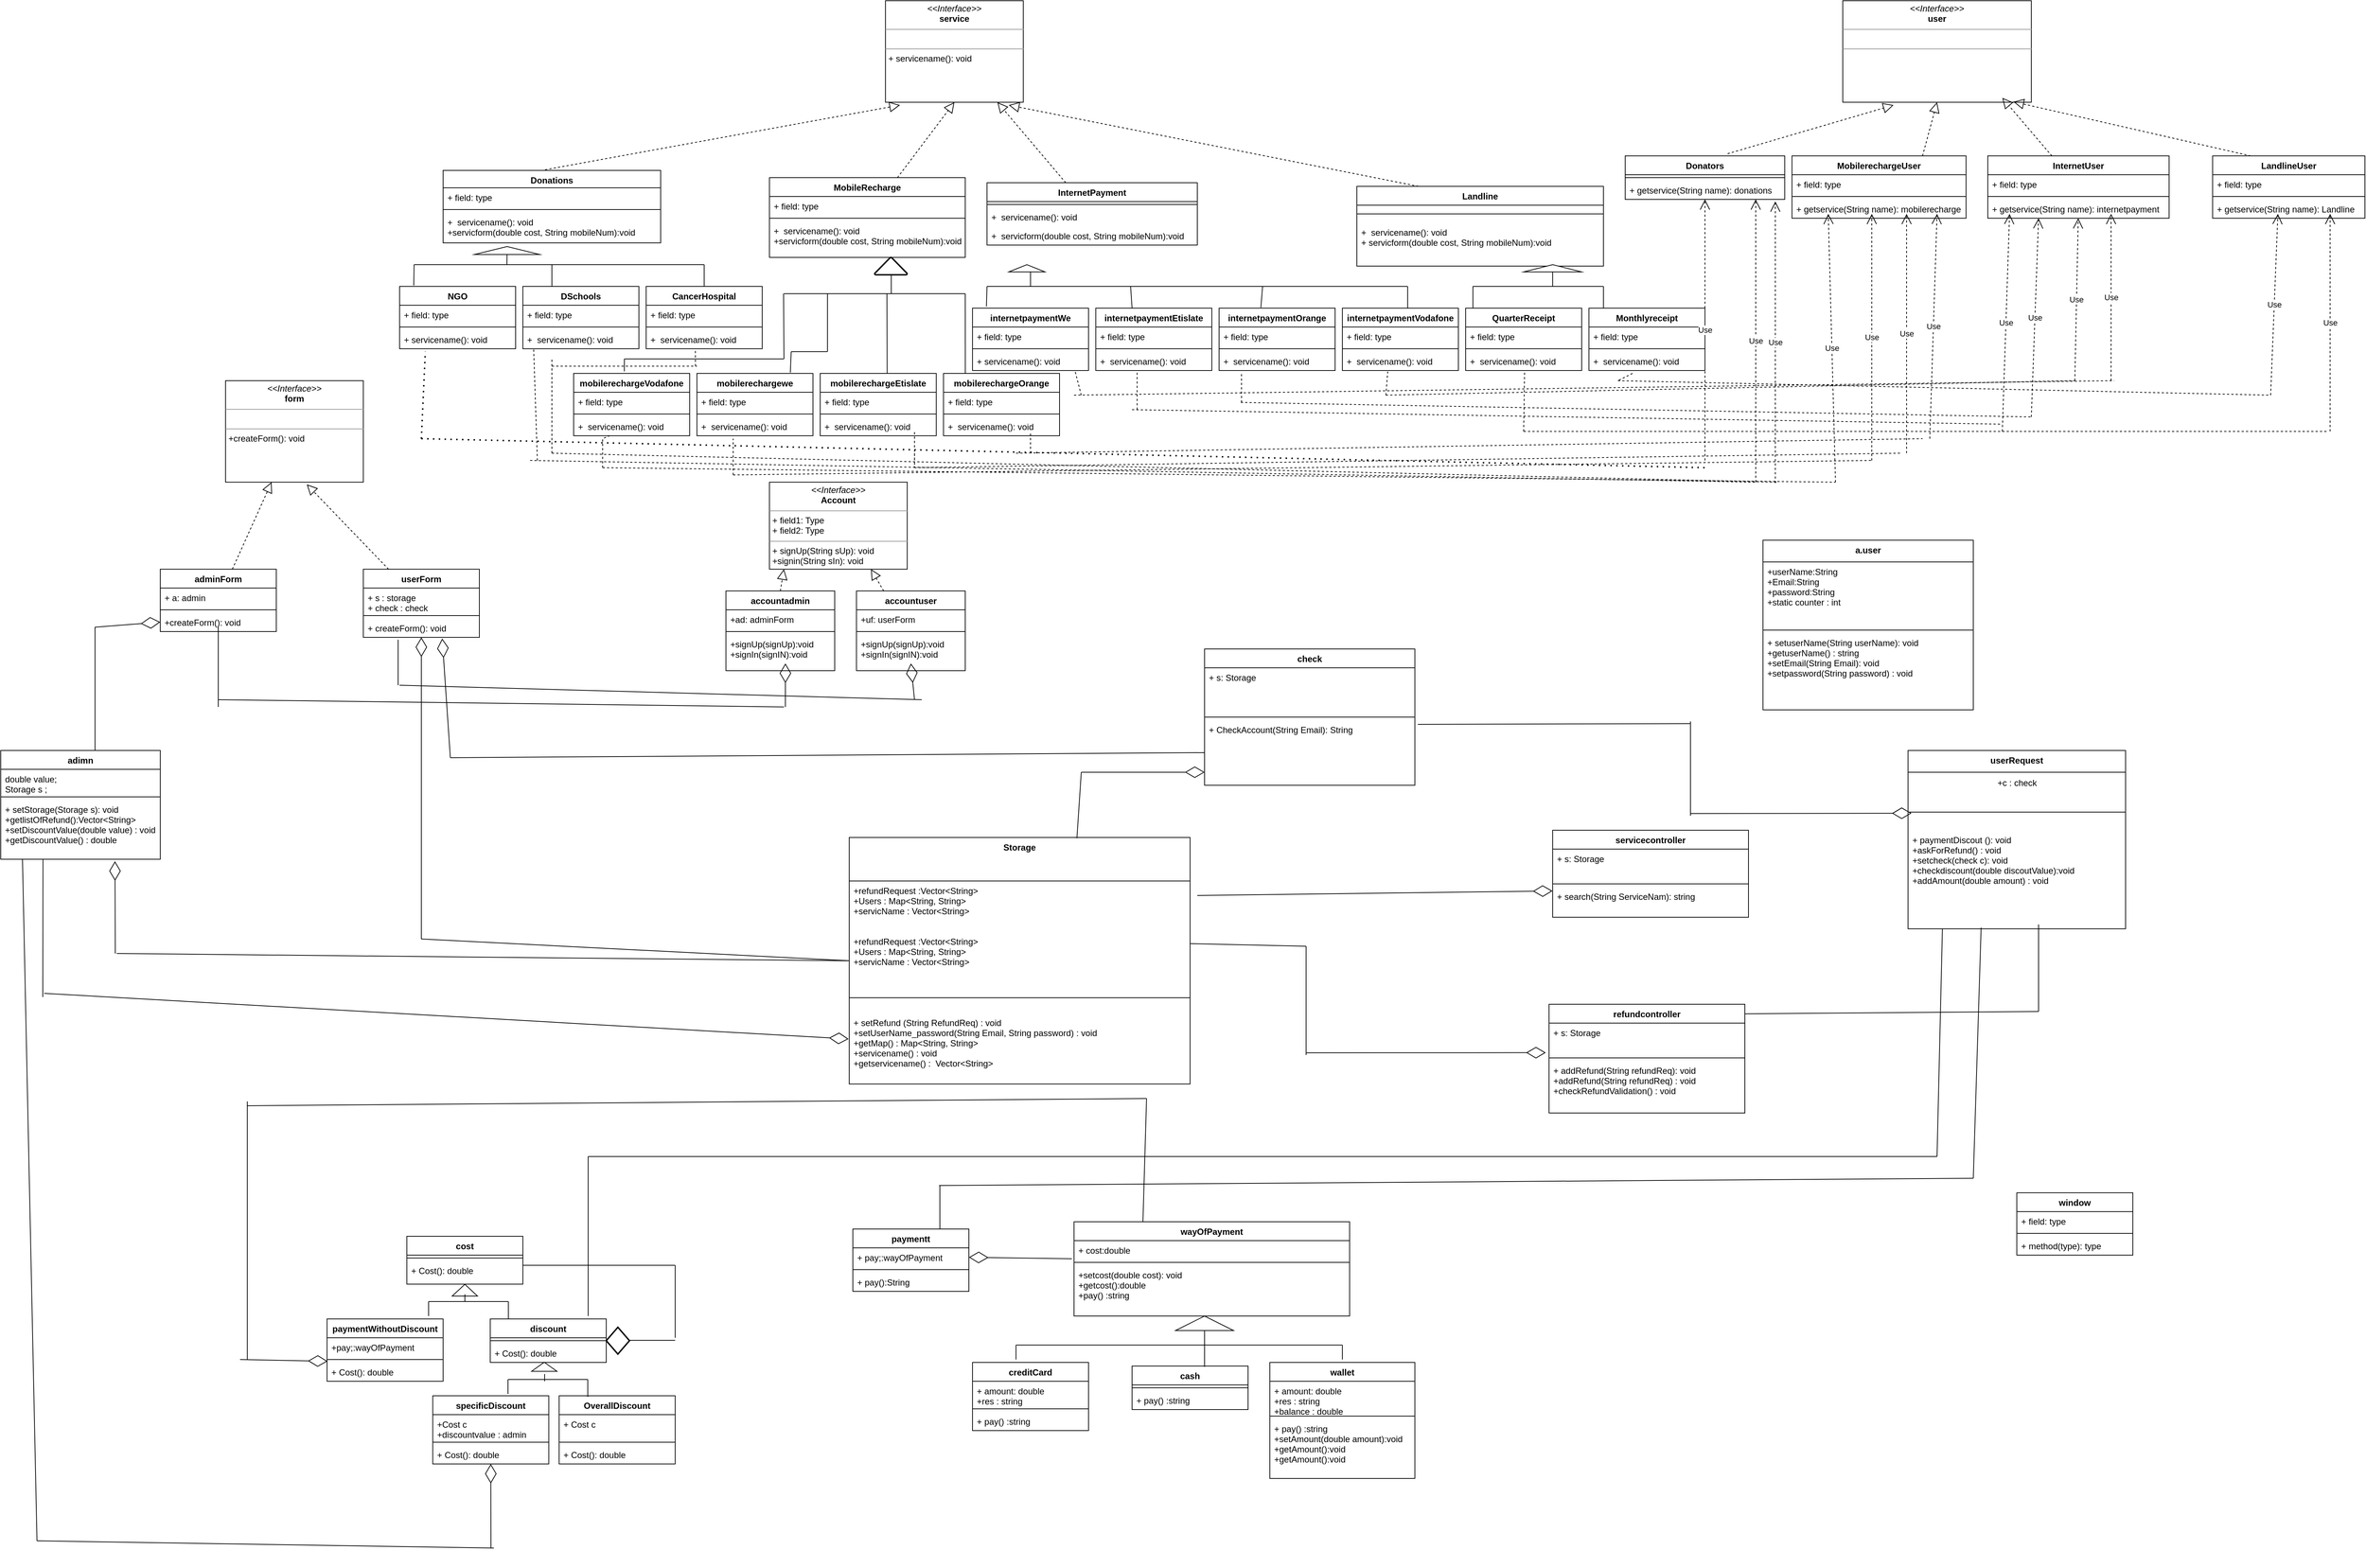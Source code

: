 <mxfile version="20.3.0" type="device"><diagram id="wkv9vSTGvl8xZSlOiT21" name="Page-1"><mxGraphModel dx="3587" dy="3376" grid="1" gridSize="10" guides="1" tooltips="1" connect="1" arrows="1" fold="1" page="1" pageScale="1" pageWidth="850" pageHeight="1100" math="0" shadow="0"><root><mxCell id="0"/><mxCell id="1" parent="0"/><mxCell id="ssNSfmGr79nnFvgwNPHV-5" value="Storage" style="swimlane;fontStyle=1;align=center;verticalAlign=top;childLayout=stackLayout;horizontal=1;startSize=60;horizontalStack=0;resizeParent=1;resizeParentMax=0;resizeLast=0;collapsible=1;marginBottom=0;" parent="1" vertex="1"><mxGeometry x="70" y="-1040" width="470" height="340" as="geometry"/></mxCell><mxCell id="bhV1xNBUCLh8obpkzbbi-13" value="+refundRequest :Vector&lt;String&gt;&#10;+Users : Map&lt;String, String&gt;&#10;+servicName : Vector&lt;String&gt;" style="text;strokeColor=none;fillColor=none;align=left;verticalAlign=top;spacingLeft=4;spacingRight=4;overflow=hidden;rotatable=0;points=[[0,0.5],[1,0.5]];portConstraint=eastwest;" parent="ssNSfmGr79nnFvgwNPHV-5" vertex="1"><mxGeometry y="60" width="470" height="70" as="geometry"/></mxCell><mxCell id="ssNSfmGr79nnFvgwNPHV-6" value="+refundRequest :Vector&lt;String&gt;&#10;+Users : Map&lt;String, String&gt;&#10;+servicName : Vector&lt;String&gt;" style="text;strokeColor=none;fillColor=none;align=left;verticalAlign=top;spacingLeft=4;spacingRight=4;overflow=hidden;rotatable=0;points=[[0,0.5],[1,0.5]];portConstraint=eastwest;" parent="ssNSfmGr79nnFvgwNPHV-5" vertex="1"><mxGeometry y="130" width="470" height="70" as="geometry"/></mxCell><mxCell id="ssNSfmGr79nnFvgwNPHV-7" value="" style="line;strokeWidth=1;fillColor=none;align=left;verticalAlign=middle;spacingTop=-1;spacingLeft=3;spacingRight=3;rotatable=0;labelPosition=right;points=[];portConstraint=eastwest;strokeColor=inherit;" parent="ssNSfmGr79nnFvgwNPHV-5" vertex="1"><mxGeometry y="200" width="470" height="42" as="geometry"/></mxCell><mxCell id="ssNSfmGr79nnFvgwNPHV-8" value="+ setRefund (String RefundReq) : void&#10;+setUserName_password(String Email, String password) : void&#10;+getMap() : Map&lt;String, String&gt;&#10;+servicename() : void&#10;+getservicename() :  Vector&lt;String&gt;" style="text;strokeColor=none;fillColor=none;align=left;verticalAlign=top;spacingLeft=4;spacingRight=4;overflow=hidden;rotatable=0;points=[[0,0.5],[1,0.5]];portConstraint=eastwest;" parent="ssNSfmGr79nnFvgwNPHV-5" vertex="1"><mxGeometry y="242" width="470" height="98" as="geometry"/></mxCell><mxCell id="ssNSfmGr79nnFvgwNPHV-9" value="accountadmin" style="swimlane;fontStyle=1;align=center;verticalAlign=top;childLayout=stackLayout;horizontal=1;startSize=26;horizontalStack=0;resizeParent=1;resizeParentMax=0;resizeLast=0;collapsible=1;marginBottom=0;" parent="1" vertex="1"><mxGeometry x="-100" y="-1380" width="150" height="110" as="geometry"/></mxCell><mxCell id="ssNSfmGr79nnFvgwNPHV-10" value="+ad: adminForm" style="text;strokeColor=none;fillColor=none;align=left;verticalAlign=top;spacingLeft=4;spacingRight=4;overflow=hidden;rotatable=0;points=[[0,0.5],[1,0.5]];portConstraint=eastwest;" parent="ssNSfmGr79nnFvgwNPHV-9" vertex="1"><mxGeometry y="26" width="150" height="26" as="geometry"/></mxCell><mxCell id="ssNSfmGr79nnFvgwNPHV-11" value="" style="line;strokeWidth=1;fillColor=none;align=left;verticalAlign=middle;spacingTop=-1;spacingLeft=3;spacingRight=3;rotatable=0;labelPosition=right;points=[];portConstraint=eastwest;strokeColor=inherit;" parent="ssNSfmGr79nnFvgwNPHV-9" vertex="1"><mxGeometry y="52" width="150" height="8" as="geometry"/></mxCell><mxCell id="ssNSfmGr79nnFvgwNPHV-12" value="+signUp(signUp):void&#10;+signIn(signIN):void" style="text;strokeColor=none;fillColor=none;align=left;verticalAlign=top;spacingLeft=4;spacingRight=4;overflow=hidden;rotatable=0;points=[[0,0.5],[1,0.5]];portConstraint=eastwest;" parent="ssNSfmGr79nnFvgwNPHV-9" vertex="1"><mxGeometry y="60" width="150" height="50" as="geometry"/></mxCell><mxCell id="ssNSfmGr79nnFvgwNPHV-17" value="paymentt" style="swimlane;fontStyle=1;align=center;verticalAlign=top;childLayout=stackLayout;horizontal=1;startSize=26;horizontalStack=0;resizeParent=1;resizeParentMax=0;resizeLast=0;collapsible=1;marginBottom=0;" parent="1" vertex="1"><mxGeometry x="75" y="-500" width="160" height="86" as="geometry"/></mxCell><mxCell id="ssNSfmGr79nnFvgwNPHV-18" value="+ pay;:wayOfPayment" style="text;strokeColor=none;fillColor=none;align=left;verticalAlign=top;spacingLeft=4;spacingRight=4;overflow=hidden;rotatable=0;points=[[0,0.5],[1,0.5]];portConstraint=eastwest;" parent="ssNSfmGr79nnFvgwNPHV-17" vertex="1"><mxGeometry y="26" width="160" height="26" as="geometry"/></mxCell><mxCell id="ssNSfmGr79nnFvgwNPHV-19" value="" style="line;strokeWidth=1;fillColor=none;align=left;verticalAlign=middle;spacingTop=-1;spacingLeft=3;spacingRight=3;rotatable=0;labelPosition=right;points=[];portConstraint=eastwest;strokeColor=inherit;" parent="ssNSfmGr79nnFvgwNPHV-17" vertex="1"><mxGeometry y="52" width="160" height="8" as="geometry"/></mxCell><mxCell id="ssNSfmGr79nnFvgwNPHV-20" value="+ pay():String " style="text;strokeColor=none;fillColor=none;align=left;verticalAlign=top;spacingLeft=4;spacingRight=4;overflow=hidden;rotatable=0;points=[[0,0.5],[1,0.5]];portConstraint=eastwest;" parent="ssNSfmGr79nnFvgwNPHV-17" vertex="1"><mxGeometry y="60" width="160" height="26" as="geometry"/></mxCell><mxCell id="ssNSfmGr79nnFvgwNPHV-21" value="cost" style="swimlane;fontStyle=1;align=center;verticalAlign=top;childLayout=stackLayout;horizontal=1;startSize=26;horizontalStack=0;resizeParent=1;resizeParentMax=0;resizeLast=0;collapsible=1;marginBottom=0;" parent="1" vertex="1"><mxGeometry x="-540" y="-490" width="160" height="66" as="geometry"/></mxCell><mxCell id="ssNSfmGr79nnFvgwNPHV-23" value="" style="line;strokeWidth=1;fillColor=none;align=left;verticalAlign=middle;spacingTop=-1;spacingLeft=3;spacingRight=3;rotatable=0;labelPosition=right;points=[];portConstraint=eastwest;strokeColor=inherit;" parent="ssNSfmGr79nnFvgwNPHV-21" vertex="1"><mxGeometry y="26" width="160" height="8" as="geometry"/></mxCell><mxCell id="ssNSfmGr79nnFvgwNPHV-24" value="+ Cost(): double" style="text;strokeColor=none;fillColor=none;align=left;verticalAlign=top;spacingLeft=4;spacingRight=4;overflow=hidden;rotatable=0;points=[[0,0.5],[1,0.5]];portConstraint=eastwest;" parent="ssNSfmGr79nnFvgwNPHV-21" vertex="1"><mxGeometry y="34" width="160" height="32" as="geometry"/></mxCell><mxCell id="ssNSfmGr79nnFvgwNPHV-29" value="discount" style="swimlane;fontStyle=1;align=center;verticalAlign=top;childLayout=stackLayout;horizontal=1;startSize=26;horizontalStack=0;resizeParent=1;resizeParentMax=0;resizeLast=0;collapsible=1;marginBottom=0;" parent="1" vertex="1"><mxGeometry x="-425" y="-376" width="160" height="60" as="geometry"/></mxCell><mxCell id="ssNSfmGr79nnFvgwNPHV-31" value="" style="line;strokeWidth=1;fillColor=none;align=left;verticalAlign=middle;spacingTop=-1;spacingLeft=3;spacingRight=3;rotatable=0;labelPosition=right;points=[];portConstraint=eastwest;strokeColor=inherit;" parent="ssNSfmGr79nnFvgwNPHV-29" vertex="1"><mxGeometry y="26" width="160" height="8" as="geometry"/></mxCell><mxCell id="ssNSfmGr79nnFvgwNPHV-32" value="+ Cost(): double" style="text;strokeColor=none;fillColor=none;align=left;verticalAlign=top;spacingLeft=4;spacingRight=4;overflow=hidden;rotatable=0;points=[[0,0.5],[1,0.5]];portConstraint=eastwest;" parent="ssNSfmGr79nnFvgwNPHV-29" vertex="1"><mxGeometry y="34" width="160" height="26" as="geometry"/></mxCell><mxCell id="ssNSfmGr79nnFvgwNPHV-41" value="mobilerechargeOrange" style="swimlane;fontStyle=1;align=center;verticalAlign=top;childLayout=stackLayout;horizontal=1;startSize=26;horizontalStack=0;resizeParent=1;resizeParentMax=0;resizeLast=0;collapsible=1;marginBottom=0;" parent="1" vertex="1"><mxGeometry x="200" y="-1680" width="160" height="86" as="geometry"/></mxCell><mxCell id="ssNSfmGr79nnFvgwNPHV-42" value="+ field: type" style="text;strokeColor=none;fillColor=none;align=left;verticalAlign=top;spacingLeft=4;spacingRight=4;overflow=hidden;rotatable=0;points=[[0,0.5],[1,0.5]];portConstraint=eastwest;" parent="ssNSfmGr79nnFvgwNPHV-41" vertex="1"><mxGeometry y="26" width="160" height="26" as="geometry"/></mxCell><mxCell id="ssNSfmGr79nnFvgwNPHV-43" value="" style="line;strokeWidth=1;fillColor=none;align=left;verticalAlign=middle;spacingTop=-1;spacingLeft=3;spacingRight=3;rotatable=0;labelPosition=right;points=[];portConstraint=eastwest;strokeColor=inherit;" parent="ssNSfmGr79nnFvgwNPHV-41" vertex="1"><mxGeometry y="52" width="160" height="8" as="geometry"/></mxCell><mxCell id="ssNSfmGr79nnFvgwNPHV-44" value="+  servicename(): void" style="text;strokeColor=none;fillColor=none;align=left;verticalAlign=top;spacingLeft=4;spacingRight=4;overflow=hidden;rotatable=0;points=[[0,0.5],[1,0.5]];portConstraint=eastwest;" parent="ssNSfmGr79nnFvgwNPHV-41" vertex="1"><mxGeometry y="60" width="160" height="26" as="geometry"/></mxCell><mxCell id="ssNSfmGr79nnFvgwNPHV-49" value="refundcontroller" style="swimlane;fontStyle=1;align=center;verticalAlign=top;childLayout=stackLayout;horizontal=1;startSize=26;horizontalStack=0;resizeParent=1;resizeParentMax=0;resizeLast=0;collapsible=1;marginBottom=0;" parent="1" vertex="1"><mxGeometry x="1035" y="-810" width="270" height="150" as="geometry"/></mxCell><mxCell id="ssNSfmGr79nnFvgwNPHV-50" value="+ s: Storage" style="text;strokeColor=none;fillColor=none;align=left;verticalAlign=top;spacingLeft=4;spacingRight=4;overflow=hidden;rotatable=0;points=[[0,0.5],[1,0.5]];portConstraint=eastwest;" parent="ssNSfmGr79nnFvgwNPHV-49" vertex="1"><mxGeometry y="26" width="270" height="44" as="geometry"/></mxCell><mxCell id="ssNSfmGr79nnFvgwNPHV-51" value="" style="line;strokeWidth=1;fillColor=none;align=left;verticalAlign=middle;spacingTop=-1;spacingLeft=3;spacingRight=3;rotatable=0;labelPosition=right;points=[];portConstraint=eastwest;strokeColor=inherit;" parent="ssNSfmGr79nnFvgwNPHV-49" vertex="1"><mxGeometry y="70" width="270" height="8" as="geometry"/></mxCell><mxCell id="ssNSfmGr79nnFvgwNPHV-52" value="+ addRefund(String refundReq): void&#10;+addRefund(String refundReq) : void&#10;+checkRefundValidation() : void " style="text;strokeColor=none;fillColor=none;align=left;verticalAlign=top;spacingLeft=4;spacingRight=4;overflow=hidden;rotatable=0;points=[[0,0.5],[1,0.5]];portConstraint=eastwest;" parent="ssNSfmGr79nnFvgwNPHV-49" vertex="1"><mxGeometry y="78" width="270" height="72" as="geometry"/></mxCell><mxCell id="ssNSfmGr79nnFvgwNPHV-53" value="MobilerechargeUser" style="swimlane;fontStyle=1;align=center;verticalAlign=top;childLayout=stackLayout;horizontal=1;startSize=26;horizontalStack=0;resizeParent=1;resizeParentMax=0;resizeLast=0;collapsible=1;marginBottom=0;" parent="1" vertex="1"><mxGeometry x="1370" y="-1980" width="240" height="86" as="geometry"/></mxCell><mxCell id="ssNSfmGr79nnFvgwNPHV-54" value="+ field: type" style="text;strokeColor=none;fillColor=none;align=left;verticalAlign=top;spacingLeft=4;spacingRight=4;overflow=hidden;rotatable=0;points=[[0,0.5],[1,0.5]];portConstraint=eastwest;" parent="ssNSfmGr79nnFvgwNPHV-53" vertex="1"><mxGeometry y="26" width="240" height="26" as="geometry"/></mxCell><mxCell id="ssNSfmGr79nnFvgwNPHV-55" value="" style="line;strokeWidth=1;fillColor=none;align=left;verticalAlign=middle;spacingTop=-1;spacingLeft=3;spacingRight=3;rotatable=0;labelPosition=right;points=[];portConstraint=eastwest;strokeColor=inherit;" parent="ssNSfmGr79nnFvgwNPHV-53" vertex="1"><mxGeometry y="52" width="240" height="8" as="geometry"/></mxCell><mxCell id="ssNSfmGr79nnFvgwNPHV-56" value="+ getservice(String name): mobilerecharge" style="text;strokeColor=none;fillColor=none;align=left;verticalAlign=top;spacingLeft=4;spacingRight=4;overflow=hidden;rotatable=0;points=[[0,0.5],[1,0.5]];portConstraint=eastwest;" parent="ssNSfmGr79nnFvgwNPHV-53" vertex="1"><mxGeometry y="60" width="240" height="26" as="geometry"/></mxCell><mxCell id="ssNSfmGr79nnFvgwNPHV-57" value="paymentWithoutDiscount" style="swimlane;fontStyle=1;align=center;verticalAlign=top;childLayout=stackLayout;horizontal=1;startSize=26;horizontalStack=0;resizeParent=1;resizeParentMax=0;resizeLast=0;collapsible=1;marginBottom=0;" parent="1" vertex="1"><mxGeometry x="-650" y="-376" width="160" height="86" as="geometry"/></mxCell><mxCell id="ssNSfmGr79nnFvgwNPHV-58" value="+pay;:wayOfPayment " style="text;strokeColor=none;fillColor=none;align=left;verticalAlign=top;spacingLeft=4;spacingRight=4;overflow=hidden;rotatable=0;points=[[0,0.5],[1,0.5]];portConstraint=eastwest;" parent="ssNSfmGr79nnFvgwNPHV-57" vertex="1"><mxGeometry y="26" width="160" height="26" as="geometry"/></mxCell><mxCell id="ssNSfmGr79nnFvgwNPHV-59" value="" style="line;strokeWidth=1;fillColor=none;align=left;verticalAlign=middle;spacingTop=-1;spacingLeft=3;spacingRight=3;rotatable=0;labelPosition=right;points=[];portConstraint=eastwest;strokeColor=inherit;" parent="ssNSfmGr79nnFvgwNPHV-57" vertex="1"><mxGeometry y="52" width="160" height="8" as="geometry"/></mxCell><mxCell id="ssNSfmGr79nnFvgwNPHV-60" value="+ Cost(): double" style="text;strokeColor=none;fillColor=none;align=left;verticalAlign=top;spacingLeft=4;spacingRight=4;overflow=hidden;rotatable=0;points=[[0,0.5],[1,0.5]];portConstraint=eastwest;" parent="ssNSfmGr79nnFvgwNPHV-57" vertex="1"><mxGeometry y="60" width="160" height="26" as="geometry"/></mxCell><mxCell id="ssNSfmGr79nnFvgwNPHV-61" value="specificDiscount" style="swimlane;fontStyle=1;align=center;verticalAlign=top;childLayout=stackLayout;horizontal=1;startSize=26;horizontalStack=0;resizeParent=1;resizeParentMax=0;resizeLast=0;collapsible=1;marginBottom=0;" parent="1" vertex="1"><mxGeometry x="-504.25" y="-270" width="160" height="94" as="geometry"/></mxCell><mxCell id="ssNSfmGr79nnFvgwNPHV-62" value="+Cost c&#10;+discountvalue : admin" style="text;strokeColor=none;fillColor=none;align=left;verticalAlign=top;spacingLeft=4;spacingRight=4;overflow=hidden;rotatable=0;points=[[0,0.5],[1,0.5]];portConstraint=eastwest;" parent="ssNSfmGr79nnFvgwNPHV-61" vertex="1"><mxGeometry y="26" width="160" height="34" as="geometry"/></mxCell><mxCell id="ssNSfmGr79nnFvgwNPHV-63" value="" style="line;strokeWidth=1;fillColor=none;align=left;verticalAlign=middle;spacingTop=-1;spacingLeft=3;spacingRight=3;rotatable=0;labelPosition=right;points=[];portConstraint=eastwest;strokeColor=inherit;" parent="ssNSfmGr79nnFvgwNPHV-61" vertex="1"><mxGeometry y="60" width="160" height="8" as="geometry"/></mxCell><mxCell id="ssNSfmGr79nnFvgwNPHV-64" value="+ Cost(): double" style="text;strokeColor=none;fillColor=none;align=left;verticalAlign=top;spacingLeft=4;spacingRight=4;overflow=hidden;rotatable=0;points=[[0,0.5],[1,0.5]];portConstraint=eastwest;" parent="ssNSfmGr79nnFvgwNPHV-61" vertex="1"><mxGeometry y="68" width="160" height="26" as="geometry"/></mxCell><mxCell id="ssNSfmGr79nnFvgwNPHV-65" value="OverallDiscount" style="swimlane;fontStyle=1;align=center;verticalAlign=top;childLayout=stackLayout;horizontal=1;startSize=26;horizontalStack=0;resizeParent=1;resizeParentMax=0;resizeLast=0;collapsible=1;marginBottom=0;" parent="1" vertex="1"><mxGeometry x="-330" y="-270" width="160" height="94" as="geometry"/></mxCell><mxCell id="ssNSfmGr79nnFvgwNPHV-66" value="+ Cost c" style="text;strokeColor=none;fillColor=none;align=left;verticalAlign=top;spacingLeft=4;spacingRight=4;overflow=hidden;rotatable=0;points=[[0,0.5],[1,0.5]];portConstraint=eastwest;" parent="ssNSfmGr79nnFvgwNPHV-65" vertex="1"><mxGeometry y="26" width="160" height="34" as="geometry"/></mxCell><mxCell id="ssNSfmGr79nnFvgwNPHV-67" value="" style="line;strokeWidth=1;fillColor=none;align=left;verticalAlign=middle;spacingTop=-1;spacingLeft=3;spacingRight=3;rotatable=0;labelPosition=right;points=[];portConstraint=eastwest;strokeColor=inherit;" parent="ssNSfmGr79nnFvgwNPHV-65" vertex="1"><mxGeometry y="60" width="160" height="8" as="geometry"/></mxCell><mxCell id="ssNSfmGr79nnFvgwNPHV-68" value="+ Cost(): double" style="text;strokeColor=none;fillColor=none;align=left;verticalAlign=top;spacingLeft=4;spacingRight=4;overflow=hidden;rotatable=0;points=[[0,0.5],[1,0.5]];portConstraint=eastwest;" parent="ssNSfmGr79nnFvgwNPHV-65" vertex="1"><mxGeometry y="68" width="160" height="26" as="geometry"/></mxCell><mxCell id="ssNSfmGr79nnFvgwNPHV-69" value="InternetUser" style="swimlane;fontStyle=1;align=center;verticalAlign=top;childLayout=stackLayout;horizontal=1;startSize=26;horizontalStack=0;resizeParent=1;resizeParentMax=0;resizeLast=0;collapsible=1;marginBottom=0;" parent="1" vertex="1"><mxGeometry x="1640" y="-1980" width="250" height="86" as="geometry"/></mxCell><mxCell id="ssNSfmGr79nnFvgwNPHV-70" value="+ field: type" style="text;strokeColor=none;fillColor=none;align=left;verticalAlign=top;spacingLeft=4;spacingRight=4;overflow=hidden;rotatable=0;points=[[0,0.5],[1,0.5]];portConstraint=eastwest;" parent="ssNSfmGr79nnFvgwNPHV-69" vertex="1"><mxGeometry y="26" width="250" height="26" as="geometry"/></mxCell><mxCell id="ssNSfmGr79nnFvgwNPHV-71" value="" style="line;strokeWidth=1;fillColor=none;align=left;verticalAlign=middle;spacingTop=-1;spacingLeft=3;spacingRight=3;rotatable=0;labelPosition=right;points=[];portConstraint=eastwest;strokeColor=inherit;" parent="ssNSfmGr79nnFvgwNPHV-69" vertex="1"><mxGeometry y="52" width="250" height="8" as="geometry"/></mxCell><mxCell id="ssNSfmGr79nnFvgwNPHV-72" value="+ getservice(String name): internetpayment" style="text;strokeColor=none;fillColor=none;align=left;verticalAlign=top;spacingLeft=4;spacingRight=4;overflow=hidden;rotatable=0;points=[[0,0.5],[1,0.5]];portConstraint=eastwest;" parent="ssNSfmGr79nnFvgwNPHV-69" vertex="1"><mxGeometry y="60" width="250" height="26" as="geometry"/></mxCell><mxCell id="ssNSfmGr79nnFvgwNPHV-73" value="LandlineUser" style="swimlane;fontStyle=1;align=center;verticalAlign=top;childLayout=stackLayout;horizontal=1;startSize=26;horizontalStack=0;resizeParent=1;resizeParentMax=0;resizeLast=0;collapsible=1;marginBottom=0;" parent="1" vertex="1"><mxGeometry x="1950" y="-1980" width="210" height="86" as="geometry"/></mxCell><mxCell id="ssNSfmGr79nnFvgwNPHV-74" value="+ field: type" style="text;strokeColor=none;fillColor=none;align=left;verticalAlign=top;spacingLeft=4;spacingRight=4;overflow=hidden;rotatable=0;points=[[0,0.5],[1,0.5]];portConstraint=eastwest;" parent="ssNSfmGr79nnFvgwNPHV-73" vertex="1"><mxGeometry y="26" width="210" height="26" as="geometry"/></mxCell><mxCell id="ssNSfmGr79nnFvgwNPHV-75" value="" style="line;strokeWidth=1;fillColor=none;align=left;verticalAlign=middle;spacingTop=-1;spacingLeft=3;spacingRight=3;rotatable=0;labelPosition=right;points=[];portConstraint=eastwest;strokeColor=inherit;" parent="ssNSfmGr79nnFvgwNPHV-73" vertex="1"><mxGeometry y="52" width="210" height="8" as="geometry"/></mxCell><mxCell id="ssNSfmGr79nnFvgwNPHV-76" value="+ getservice(String name): Landline" style="text;strokeColor=none;fillColor=none;align=left;verticalAlign=top;spacingLeft=4;spacingRight=4;overflow=hidden;rotatable=0;points=[[0,0.5],[1,0.5]];portConstraint=eastwest;" parent="ssNSfmGr79nnFvgwNPHV-73" vertex="1"><mxGeometry y="60" width="210" height="26" as="geometry"/></mxCell><mxCell id="ssNSfmGr79nnFvgwNPHV-77" value="Donators" style="swimlane;fontStyle=1;align=center;verticalAlign=top;childLayout=stackLayout;horizontal=1;startSize=26;horizontalStack=0;resizeParent=1;resizeParentMax=0;resizeLast=0;collapsible=1;marginBottom=0;" parent="1" vertex="1"><mxGeometry x="1140" y="-1980" width="220" height="60" as="geometry"/></mxCell><mxCell id="ssNSfmGr79nnFvgwNPHV-79" value="" style="line;strokeWidth=1;fillColor=none;align=left;verticalAlign=middle;spacingTop=-1;spacingLeft=3;spacingRight=3;rotatable=0;labelPosition=right;points=[];portConstraint=eastwest;strokeColor=inherit;" parent="ssNSfmGr79nnFvgwNPHV-77" vertex="1"><mxGeometry y="26" width="220" height="8" as="geometry"/></mxCell><mxCell id="ssNSfmGr79nnFvgwNPHV-80" value="+ getservice(String name): donations" style="text;strokeColor=none;fillColor=none;align=left;verticalAlign=top;spacingLeft=4;spacingRight=4;overflow=hidden;rotatable=0;points=[[0,0.5],[1,0.5]];portConstraint=eastwest;" parent="ssNSfmGr79nnFvgwNPHV-77" vertex="1"><mxGeometry y="34" width="220" height="26" as="geometry"/></mxCell><mxCell id="ssNSfmGr79nnFvgwNPHV-81" value="Monthlyreceipt" style="swimlane;fontStyle=1;align=center;verticalAlign=top;childLayout=stackLayout;horizontal=1;startSize=26;horizontalStack=0;resizeParent=1;resizeParentMax=0;resizeLast=0;collapsible=1;marginBottom=0;" parent="1" vertex="1"><mxGeometry x="1090" y="-1770" width="160" height="86" as="geometry"/></mxCell><mxCell id="ssNSfmGr79nnFvgwNPHV-82" value="+ field: type" style="text;strokeColor=none;fillColor=none;align=left;verticalAlign=top;spacingLeft=4;spacingRight=4;overflow=hidden;rotatable=0;points=[[0,0.5],[1,0.5]];portConstraint=eastwest;" parent="ssNSfmGr79nnFvgwNPHV-81" vertex="1"><mxGeometry y="26" width="160" height="26" as="geometry"/></mxCell><mxCell id="ssNSfmGr79nnFvgwNPHV-83" value="" style="line;strokeWidth=1;fillColor=none;align=left;verticalAlign=middle;spacingTop=-1;spacingLeft=3;spacingRight=3;rotatable=0;labelPosition=right;points=[];portConstraint=eastwest;strokeColor=inherit;" parent="ssNSfmGr79nnFvgwNPHV-81" vertex="1"><mxGeometry y="52" width="160" height="8" as="geometry"/></mxCell><mxCell id="ssNSfmGr79nnFvgwNPHV-84" value="+  servicename(): void" style="text;strokeColor=none;fillColor=none;align=left;verticalAlign=top;spacingLeft=4;spacingRight=4;overflow=hidden;rotatable=0;points=[[0,0.5],[1,0.5]];portConstraint=eastwest;" parent="ssNSfmGr79nnFvgwNPHV-81" vertex="1"><mxGeometry y="60" width="160" height="26" as="geometry"/></mxCell><mxCell id="ssNSfmGr79nnFvgwNPHV-85" value="QuarterReceipt" style="swimlane;fontStyle=1;align=center;verticalAlign=top;childLayout=stackLayout;horizontal=1;startSize=26;horizontalStack=0;resizeParent=1;resizeParentMax=0;resizeLast=0;collapsible=1;marginBottom=0;" parent="1" vertex="1"><mxGeometry x="920" y="-1770" width="160" height="86" as="geometry"/></mxCell><mxCell id="ssNSfmGr79nnFvgwNPHV-86" value="+ field: type" style="text;strokeColor=none;fillColor=none;align=left;verticalAlign=top;spacingLeft=4;spacingRight=4;overflow=hidden;rotatable=0;points=[[0,0.5],[1,0.5]];portConstraint=eastwest;" parent="ssNSfmGr79nnFvgwNPHV-85" vertex="1"><mxGeometry y="26" width="160" height="26" as="geometry"/></mxCell><mxCell id="ssNSfmGr79nnFvgwNPHV-87" value="" style="line;strokeWidth=1;fillColor=none;align=left;verticalAlign=middle;spacingTop=-1;spacingLeft=3;spacingRight=3;rotatable=0;labelPosition=right;points=[];portConstraint=eastwest;strokeColor=inherit;" parent="ssNSfmGr79nnFvgwNPHV-85" vertex="1"><mxGeometry y="52" width="160" height="8" as="geometry"/></mxCell><mxCell id="ssNSfmGr79nnFvgwNPHV-88" value="+  servicename(): void" style="text;strokeColor=none;fillColor=none;align=left;verticalAlign=top;spacingLeft=4;spacingRight=4;overflow=hidden;rotatable=0;points=[[0,0.5],[1,0.5]];portConstraint=eastwest;" parent="ssNSfmGr79nnFvgwNPHV-85" vertex="1"><mxGeometry y="60" width="160" height="26" as="geometry"/></mxCell><mxCell id="ssNSfmGr79nnFvgwNPHV-89" value="mobilerechargeVodafone" style="swimlane;fontStyle=1;align=center;verticalAlign=top;childLayout=stackLayout;horizontal=1;startSize=26;horizontalStack=0;resizeParent=1;resizeParentMax=0;resizeLast=0;collapsible=1;marginBottom=0;" parent="1" vertex="1"><mxGeometry x="-310" y="-1680" width="160" height="86" as="geometry"/></mxCell><mxCell id="ssNSfmGr79nnFvgwNPHV-90" value="+ field: type" style="text;strokeColor=none;fillColor=none;align=left;verticalAlign=top;spacingLeft=4;spacingRight=4;overflow=hidden;rotatable=0;points=[[0,0.5],[1,0.5]];portConstraint=eastwest;" parent="ssNSfmGr79nnFvgwNPHV-89" vertex="1"><mxGeometry y="26" width="160" height="26" as="geometry"/></mxCell><mxCell id="ssNSfmGr79nnFvgwNPHV-91" value="" style="line;strokeWidth=1;fillColor=none;align=left;verticalAlign=middle;spacingTop=-1;spacingLeft=3;spacingRight=3;rotatable=0;labelPosition=right;points=[];portConstraint=eastwest;strokeColor=inherit;" parent="ssNSfmGr79nnFvgwNPHV-89" vertex="1"><mxGeometry y="52" width="160" height="8" as="geometry"/></mxCell><mxCell id="ssNSfmGr79nnFvgwNPHV-92" value="+  servicename(): void" style="text;strokeColor=none;fillColor=none;align=left;verticalAlign=top;spacingLeft=4;spacingRight=4;overflow=hidden;rotatable=0;points=[[0,0.5],[1,0.5]];portConstraint=eastwest;" parent="ssNSfmGr79nnFvgwNPHV-89" vertex="1"><mxGeometry y="60" width="160" height="26" as="geometry"/></mxCell><mxCell id="ssNSfmGr79nnFvgwNPHV-93" value="mobilerechargeEtislate" style="swimlane;fontStyle=1;align=center;verticalAlign=top;childLayout=stackLayout;horizontal=1;startSize=26;horizontalStack=0;resizeParent=1;resizeParentMax=0;resizeLast=0;collapsible=1;marginBottom=0;" parent="1" vertex="1"><mxGeometry x="30" y="-1680" width="160" height="86" as="geometry"/></mxCell><mxCell id="ssNSfmGr79nnFvgwNPHV-94" value="+ field: type" style="text;strokeColor=none;fillColor=none;align=left;verticalAlign=top;spacingLeft=4;spacingRight=4;overflow=hidden;rotatable=0;points=[[0,0.5],[1,0.5]];portConstraint=eastwest;" parent="ssNSfmGr79nnFvgwNPHV-93" vertex="1"><mxGeometry y="26" width="160" height="26" as="geometry"/></mxCell><mxCell id="ssNSfmGr79nnFvgwNPHV-95" value="" style="line;strokeWidth=1;fillColor=none;align=left;verticalAlign=middle;spacingTop=-1;spacingLeft=3;spacingRight=3;rotatable=0;labelPosition=right;points=[];portConstraint=eastwest;strokeColor=inherit;" parent="ssNSfmGr79nnFvgwNPHV-93" vertex="1"><mxGeometry y="52" width="160" height="8" as="geometry"/></mxCell><mxCell id="ssNSfmGr79nnFvgwNPHV-96" value="+  servicename(): void" style="text;strokeColor=none;fillColor=none;align=left;verticalAlign=top;spacingLeft=4;spacingRight=4;overflow=hidden;rotatable=0;points=[[0,0.5],[1,0.5]];portConstraint=eastwest;" parent="ssNSfmGr79nnFvgwNPHV-93" vertex="1"><mxGeometry y="60" width="160" height="26" as="geometry"/></mxCell><mxCell id="ssNSfmGr79nnFvgwNPHV-97" value="mobilerechargewe" style="swimlane;fontStyle=1;align=center;verticalAlign=top;childLayout=stackLayout;horizontal=1;startSize=26;horizontalStack=0;resizeParent=1;resizeParentMax=0;resizeLast=0;collapsible=1;marginBottom=0;" parent="1" vertex="1"><mxGeometry x="-140" y="-1680" width="160" height="86" as="geometry"/></mxCell><mxCell id="ssNSfmGr79nnFvgwNPHV-98" value="+ field: type" style="text;strokeColor=none;fillColor=none;align=left;verticalAlign=top;spacingLeft=4;spacingRight=4;overflow=hidden;rotatable=0;points=[[0,0.5],[1,0.5]];portConstraint=eastwest;" parent="ssNSfmGr79nnFvgwNPHV-97" vertex="1"><mxGeometry y="26" width="160" height="26" as="geometry"/></mxCell><mxCell id="ssNSfmGr79nnFvgwNPHV-99" value="" style="line;strokeWidth=1;fillColor=none;align=left;verticalAlign=middle;spacingTop=-1;spacingLeft=3;spacingRight=3;rotatable=0;labelPosition=right;points=[];portConstraint=eastwest;strokeColor=inherit;" parent="ssNSfmGr79nnFvgwNPHV-97" vertex="1"><mxGeometry y="52" width="160" height="8" as="geometry"/></mxCell><mxCell id="ssNSfmGr79nnFvgwNPHV-100" value="+  servicename(): void" style="text;strokeColor=none;fillColor=none;align=left;verticalAlign=top;spacingLeft=4;spacingRight=4;overflow=hidden;rotatable=0;points=[[0,0.5],[1,0.5]];portConstraint=eastwest;" parent="ssNSfmGr79nnFvgwNPHV-97" vertex="1"><mxGeometry y="60" width="160" height="26" as="geometry"/></mxCell><mxCell id="ssNSfmGr79nnFvgwNPHV-105" value="CancerHospital" style="swimlane;fontStyle=1;align=center;verticalAlign=top;childLayout=stackLayout;horizontal=1;startSize=26;horizontalStack=0;resizeParent=1;resizeParentMax=0;resizeLast=0;collapsible=1;marginBottom=0;" parent="1" vertex="1"><mxGeometry x="-210" y="-1800" width="160" height="86" as="geometry"/></mxCell><mxCell id="ssNSfmGr79nnFvgwNPHV-106" value="+ field: type" style="text;strokeColor=none;fillColor=none;align=left;verticalAlign=top;spacingLeft=4;spacingRight=4;overflow=hidden;rotatable=0;points=[[0,0.5],[1,0.5]];portConstraint=eastwest;" parent="ssNSfmGr79nnFvgwNPHV-105" vertex="1"><mxGeometry y="26" width="160" height="26" as="geometry"/></mxCell><mxCell id="ssNSfmGr79nnFvgwNPHV-107" value="" style="line;strokeWidth=1;fillColor=none;align=left;verticalAlign=middle;spacingTop=-1;spacingLeft=3;spacingRight=3;rotatable=0;labelPosition=right;points=[];portConstraint=eastwest;strokeColor=inherit;" parent="ssNSfmGr79nnFvgwNPHV-105" vertex="1"><mxGeometry y="52" width="160" height="8" as="geometry"/></mxCell><mxCell id="ssNSfmGr79nnFvgwNPHV-108" value="+  servicename(): void" style="text;strokeColor=none;fillColor=none;align=left;verticalAlign=top;spacingLeft=4;spacingRight=4;overflow=hidden;rotatable=0;points=[[0,0.5],[1,0.5]];portConstraint=eastwest;" parent="ssNSfmGr79nnFvgwNPHV-105" vertex="1"><mxGeometry y="60" width="160" height="26" as="geometry"/></mxCell><mxCell id="ssNSfmGr79nnFvgwNPHV-109" value="DSchools" style="swimlane;fontStyle=1;align=center;verticalAlign=top;childLayout=stackLayout;horizontal=1;startSize=26;horizontalStack=0;resizeParent=1;resizeParentMax=0;resizeLast=0;collapsible=1;marginBottom=0;" parent="1" vertex="1"><mxGeometry x="-380" y="-1800" width="160" height="86" as="geometry"/></mxCell><mxCell id="ssNSfmGr79nnFvgwNPHV-110" value="+ field: type" style="text;strokeColor=none;fillColor=none;align=left;verticalAlign=top;spacingLeft=4;spacingRight=4;overflow=hidden;rotatable=0;points=[[0,0.5],[1,0.5]];portConstraint=eastwest;" parent="ssNSfmGr79nnFvgwNPHV-109" vertex="1"><mxGeometry y="26" width="160" height="26" as="geometry"/></mxCell><mxCell id="ssNSfmGr79nnFvgwNPHV-111" value="" style="line;strokeWidth=1;fillColor=none;align=left;verticalAlign=middle;spacingTop=-1;spacingLeft=3;spacingRight=3;rotatable=0;labelPosition=right;points=[];portConstraint=eastwest;strokeColor=inherit;" parent="ssNSfmGr79nnFvgwNPHV-109" vertex="1"><mxGeometry y="52" width="160" height="8" as="geometry"/></mxCell><mxCell id="ssNSfmGr79nnFvgwNPHV-112" value="+  servicename(): void" style="text;strokeColor=none;fillColor=none;align=left;verticalAlign=top;spacingLeft=4;spacingRight=4;overflow=hidden;rotatable=0;points=[[0,0.5],[1,0.5]];portConstraint=eastwest;" parent="ssNSfmGr79nnFvgwNPHV-109" vertex="1"><mxGeometry y="60" width="160" height="26" as="geometry"/></mxCell><mxCell id="ssNSfmGr79nnFvgwNPHV-113" value="adimn" style="swimlane;fontStyle=1;align=center;verticalAlign=top;childLayout=stackLayout;horizontal=1;startSize=26;horizontalStack=0;resizeParent=1;resizeParentMax=0;resizeLast=0;collapsible=1;marginBottom=0;" parent="1" vertex="1"><mxGeometry x="-1100" y="-1160" width="220" height="150" as="geometry"/></mxCell><mxCell id="ssNSfmGr79nnFvgwNPHV-114" value="double value;&#10;&#9;Storage s ;" style="text;strokeColor=none;fillColor=none;align=left;verticalAlign=top;spacingLeft=4;spacingRight=4;overflow=hidden;rotatable=0;points=[[0,0.5],[1,0.5]];portConstraint=eastwest;" parent="ssNSfmGr79nnFvgwNPHV-113" vertex="1"><mxGeometry y="26" width="220" height="34" as="geometry"/></mxCell><mxCell id="ssNSfmGr79nnFvgwNPHV-115" value="" style="line;strokeWidth=1;fillColor=none;align=left;verticalAlign=middle;spacingTop=-1;spacingLeft=3;spacingRight=3;rotatable=0;labelPosition=right;points=[];portConstraint=eastwest;strokeColor=inherit;" parent="ssNSfmGr79nnFvgwNPHV-113" vertex="1"><mxGeometry y="60" width="220" height="8" as="geometry"/></mxCell><mxCell id="ssNSfmGr79nnFvgwNPHV-116" value="+ setStorage(Storage s): void&#10;+getlistOfRefund():Vector&lt;String&gt;&#10;+setDiscountValue(double value) : void&#10;+getDiscountValue() : double&#10;" style="text;strokeColor=none;fillColor=none;align=left;verticalAlign=top;spacingLeft=4;spacingRight=4;overflow=hidden;rotatable=0;points=[[0,0.5],[1,0.5]];portConstraint=eastwest;" parent="ssNSfmGr79nnFvgwNPHV-113" vertex="1"><mxGeometry y="68" width="220" height="82" as="geometry"/></mxCell><mxCell id="ssNSfmGr79nnFvgwNPHV-117" value="InternetPayment" style="swimlane;fontStyle=1;align=center;verticalAlign=top;childLayout=stackLayout;horizontal=1;startSize=26;horizontalStack=0;resizeParent=1;resizeParentMax=0;resizeLast=0;collapsible=1;marginBottom=0;" parent="1" vertex="1"><mxGeometry x="260" y="-1943" width="290" height="86" as="geometry"/></mxCell><mxCell id="ssNSfmGr79nnFvgwNPHV-119" value="" style="line;strokeWidth=1;fillColor=none;align=left;verticalAlign=middle;spacingTop=-1;spacingLeft=3;spacingRight=3;rotatable=0;labelPosition=right;points=[];portConstraint=eastwest;strokeColor=inherit;" parent="ssNSfmGr79nnFvgwNPHV-117" vertex="1"><mxGeometry y="26" width="290" height="8" as="geometry"/></mxCell><mxCell id="ssNSfmGr79nnFvgwNPHV-120" value="+  servicename(): void" style="text;strokeColor=none;fillColor=none;align=left;verticalAlign=top;spacingLeft=4;spacingRight=4;overflow=hidden;rotatable=0;points=[[0,0.5],[1,0.5]];portConstraint=eastwest;" parent="ssNSfmGr79nnFvgwNPHV-117" vertex="1"><mxGeometry y="34" width="290" height="26" as="geometry"/></mxCell><mxCell id="OzhKVzgwDA930vTU2S1S-77" value="+  servicform(double cost, String mobileNum):void&#10;" style="text;strokeColor=none;fillColor=none;align=left;verticalAlign=top;spacingLeft=4;spacingRight=4;overflow=hidden;rotatable=0;points=[[0,0.5],[1,0.5]];portConstraint=eastwest;" parent="ssNSfmGr79nnFvgwNPHV-117" vertex="1"><mxGeometry y="60" width="290" height="26" as="geometry"/></mxCell><mxCell id="ssNSfmGr79nnFvgwNPHV-125" value="check" style="swimlane;fontStyle=1;align=center;verticalAlign=top;childLayout=stackLayout;horizontal=1;startSize=26;horizontalStack=0;resizeParent=1;resizeParentMax=0;resizeLast=0;collapsible=1;marginBottom=0;" parent="1" vertex="1"><mxGeometry x="560" y="-1300" width="290" height="188" as="geometry"/></mxCell><mxCell id="ssNSfmGr79nnFvgwNPHV-126" value="+ s: Storage" style="text;strokeColor=none;fillColor=none;align=left;verticalAlign=top;spacingLeft=4;spacingRight=4;overflow=hidden;rotatable=0;points=[[0,0.5],[1,0.5]];portConstraint=eastwest;" parent="ssNSfmGr79nnFvgwNPHV-125" vertex="1"><mxGeometry y="26" width="290" height="64" as="geometry"/></mxCell><mxCell id="ssNSfmGr79nnFvgwNPHV-127" value="" style="line;strokeWidth=1;fillColor=none;align=left;verticalAlign=middle;spacingTop=-1;spacingLeft=3;spacingRight=3;rotatable=0;labelPosition=right;points=[];portConstraint=eastwest;strokeColor=inherit;" parent="ssNSfmGr79nnFvgwNPHV-125" vertex="1"><mxGeometry y="90" width="290" height="8" as="geometry"/></mxCell><mxCell id="ssNSfmGr79nnFvgwNPHV-128" value="+ CheckAccount(String Email): String" style="text;strokeColor=none;fillColor=none;align=left;verticalAlign=top;spacingLeft=4;spacingRight=4;overflow=hidden;rotatable=0;points=[[0,0.5],[1,0.5]];portConstraint=eastwest;" parent="ssNSfmGr79nnFvgwNPHV-125" vertex="1"><mxGeometry y="98" width="290" height="90" as="geometry"/></mxCell><mxCell id="ssNSfmGr79nnFvgwNPHV-129" value="MobileRecharge" style="swimlane;fontStyle=1;align=center;verticalAlign=top;childLayout=stackLayout;horizontal=1;startSize=26;horizontalStack=0;resizeParent=1;resizeParentMax=0;resizeLast=0;collapsible=1;marginBottom=0;" parent="1" vertex="1"><mxGeometry x="-40" y="-1950" width="270" height="110" as="geometry"/></mxCell><mxCell id="ssNSfmGr79nnFvgwNPHV-130" value="+ field: type" style="text;strokeColor=none;fillColor=none;align=left;verticalAlign=top;spacingLeft=4;spacingRight=4;overflow=hidden;rotatable=0;points=[[0,0.5],[1,0.5]];portConstraint=eastwest;" parent="ssNSfmGr79nnFvgwNPHV-129" vertex="1"><mxGeometry y="26" width="270" height="26" as="geometry"/></mxCell><mxCell id="ssNSfmGr79nnFvgwNPHV-131" value="" style="line;strokeWidth=1;fillColor=none;align=left;verticalAlign=middle;spacingTop=-1;spacingLeft=3;spacingRight=3;rotatable=0;labelPosition=right;points=[];portConstraint=eastwest;strokeColor=inherit;" parent="ssNSfmGr79nnFvgwNPHV-129" vertex="1"><mxGeometry y="52" width="270" height="8" as="geometry"/></mxCell><mxCell id="ssNSfmGr79nnFvgwNPHV-132" value="+  servicename(): void&#10;+servicform(double cost, String mobileNum):void&#10;" style="text;strokeColor=none;fillColor=none;align=left;verticalAlign=top;spacingLeft=4;spacingRight=4;overflow=hidden;rotatable=0;points=[[0,0.5],[1,0.5]];portConstraint=eastwest;" parent="ssNSfmGr79nnFvgwNPHV-129" vertex="1"><mxGeometry y="60" width="270" height="50" as="geometry"/></mxCell><mxCell id="ssNSfmGr79nnFvgwNPHV-137" value="Donations" style="swimlane;fontStyle=1;align=center;verticalAlign=top;childLayout=stackLayout;horizontal=1;startSize=24;horizontalStack=0;resizeParent=1;resizeParentMax=0;resizeLast=0;collapsible=1;marginBottom=0;" parent="1" vertex="1"><mxGeometry x="-490" y="-1960" width="300" height="100" as="geometry"/></mxCell><mxCell id="ssNSfmGr79nnFvgwNPHV-138" value="+ field: type" style="text;strokeColor=none;fillColor=none;align=left;verticalAlign=top;spacingLeft=4;spacingRight=4;overflow=hidden;rotatable=0;points=[[0,0.5],[1,0.5]];portConstraint=eastwest;" parent="ssNSfmGr79nnFvgwNPHV-137" vertex="1"><mxGeometry y="24" width="300" height="26" as="geometry"/></mxCell><mxCell id="ssNSfmGr79nnFvgwNPHV-139" value="" style="line;strokeWidth=1;fillColor=none;align=left;verticalAlign=middle;spacingTop=-1;spacingLeft=3;spacingRight=3;rotatable=0;labelPosition=right;points=[];portConstraint=eastwest;strokeColor=inherit;" parent="ssNSfmGr79nnFvgwNPHV-137" vertex="1"><mxGeometry y="50" width="300" height="8" as="geometry"/></mxCell><mxCell id="ssNSfmGr79nnFvgwNPHV-140" value="+  servicename(): void&#10;+servicform(double cost, String mobileNum):void&#10;" style="text;strokeColor=none;fillColor=none;align=left;verticalAlign=top;spacingLeft=4;spacingRight=4;overflow=hidden;rotatable=0;points=[[0,0.5],[1,0.5]];portConstraint=eastwest;" parent="ssNSfmGr79nnFvgwNPHV-137" vertex="1"><mxGeometry y="58" width="300" height="42" as="geometry"/></mxCell><mxCell id="ssNSfmGr79nnFvgwNPHV-141" value="wayOfPayment" style="swimlane;fontStyle=1;align=center;verticalAlign=top;childLayout=stackLayout;horizontal=1;startSize=26;horizontalStack=0;resizeParent=1;resizeParentMax=0;resizeLast=0;collapsible=1;marginBottom=0;" parent="1" vertex="1"><mxGeometry x="380" y="-510" width="380" height="130" as="geometry"/></mxCell><mxCell id="ssNSfmGr79nnFvgwNPHV-142" value="+ cost:double" style="text;strokeColor=none;fillColor=none;align=left;verticalAlign=top;spacingLeft=4;spacingRight=4;overflow=hidden;rotatable=0;points=[[0,0.5],[1,0.5]];portConstraint=eastwest;" parent="ssNSfmGr79nnFvgwNPHV-141" vertex="1"><mxGeometry y="26" width="380" height="26" as="geometry"/></mxCell><mxCell id="ssNSfmGr79nnFvgwNPHV-143" value="" style="line;strokeWidth=1;fillColor=none;align=left;verticalAlign=middle;spacingTop=-1;spacingLeft=3;spacingRight=3;rotatable=0;labelPosition=right;points=[];portConstraint=eastwest;strokeColor=inherit;" parent="ssNSfmGr79nnFvgwNPHV-141" vertex="1"><mxGeometry y="52" width="380" height="8" as="geometry"/></mxCell><mxCell id="ssNSfmGr79nnFvgwNPHV-144" value="+setcost(double cost): void&#10;+getcost():double&#10;+pay() :string&#10;" style="text;strokeColor=none;fillColor=none;align=left;verticalAlign=top;spacingLeft=4;spacingRight=4;overflow=hidden;rotatable=0;points=[[0,0.5],[1,0.5]];portConstraint=eastwest;" parent="ssNSfmGr79nnFvgwNPHV-141" vertex="1"><mxGeometry y="60" width="380" height="70" as="geometry"/></mxCell><mxCell id="ssNSfmGr79nnFvgwNPHV-145" value="wallet" style="swimlane;fontStyle=1;align=center;verticalAlign=top;childLayout=stackLayout;horizontal=1;startSize=26;horizontalStack=0;resizeParent=1;resizeParentMax=0;resizeLast=0;collapsible=1;marginBottom=0;" parent="1" vertex="1"><mxGeometry x="650" y="-316" width="200" height="160" as="geometry"/></mxCell><mxCell id="ssNSfmGr79nnFvgwNPHV-146" value="+ amount: double&#10;+res : string&#10;+balance : double&#10;" style="text;strokeColor=none;fillColor=none;align=left;verticalAlign=top;spacingLeft=4;spacingRight=4;overflow=hidden;rotatable=0;points=[[0,0.5],[1,0.5]];portConstraint=eastwest;" parent="ssNSfmGr79nnFvgwNPHV-145" vertex="1"><mxGeometry y="26" width="200" height="44" as="geometry"/></mxCell><mxCell id="ssNSfmGr79nnFvgwNPHV-147" value="" style="line;strokeWidth=1;fillColor=none;align=left;verticalAlign=middle;spacingTop=-1;spacingLeft=3;spacingRight=3;rotatable=0;labelPosition=right;points=[];portConstraint=eastwest;strokeColor=inherit;" parent="ssNSfmGr79nnFvgwNPHV-145" vertex="1"><mxGeometry y="70" width="200" height="8" as="geometry"/></mxCell><mxCell id="ssNSfmGr79nnFvgwNPHV-148" value="+ pay() :string&#10;+setAmount(double amount):void&#10;+getAmount():void&#10;+getAmount():void" style="text;strokeColor=none;fillColor=none;align=left;verticalAlign=top;spacingLeft=4;spacingRight=4;overflow=hidden;rotatable=0;points=[[0,0.5],[1,0.5]];portConstraint=eastwest;" parent="ssNSfmGr79nnFvgwNPHV-145" vertex="1"><mxGeometry y="78" width="200" height="82" as="geometry"/></mxCell><mxCell id="ssNSfmGr79nnFvgwNPHV-149" value="creditCard" style="swimlane;fontStyle=1;align=center;verticalAlign=top;childLayout=stackLayout;horizontal=1;startSize=26;horizontalStack=0;resizeParent=1;resizeParentMax=0;resizeLast=0;collapsible=1;marginBottom=0;" parent="1" vertex="1"><mxGeometry x="240" y="-316" width="160" height="94" as="geometry"/></mxCell><mxCell id="ssNSfmGr79nnFvgwNPHV-150" value="+ amount: double&#10;+res : string" style="text;strokeColor=none;fillColor=none;align=left;verticalAlign=top;spacingLeft=4;spacingRight=4;overflow=hidden;rotatable=0;points=[[0,0.5],[1,0.5]];portConstraint=eastwest;" parent="ssNSfmGr79nnFvgwNPHV-149" vertex="1"><mxGeometry y="26" width="160" height="34" as="geometry"/></mxCell><mxCell id="ssNSfmGr79nnFvgwNPHV-151" value="" style="line;strokeWidth=1;fillColor=none;align=left;verticalAlign=middle;spacingTop=-1;spacingLeft=3;spacingRight=3;rotatable=0;labelPosition=right;points=[];portConstraint=eastwest;strokeColor=inherit;" parent="ssNSfmGr79nnFvgwNPHV-149" vertex="1"><mxGeometry y="60" width="160" height="8" as="geometry"/></mxCell><mxCell id="ssNSfmGr79nnFvgwNPHV-152" value="+ pay() :string" style="text;strokeColor=none;fillColor=none;align=left;verticalAlign=top;spacingLeft=4;spacingRight=4;overflow=hidden;rotatable=0;points=[[0,0.5],[1,0.5]];portConstraint=eastwest;" parent="ssNSfmGr79nnFvgwNPHV-149" vertex="1"><mxGeometry y="68" width="160" height="26" as="geometry"/></mxCell><mxCell id="ssNSfmGr79nnFvgwNPHV-157" value="cash" style="swimlane;fontStyle=1;align=center;verticalAlign=top;childLayout=stackLayout;horizontal=1;startSize=26;horizontalStack=0;resizeParent=1;resizeParentMax=0;resizeLast=0;collapsible=1;marginBottom=0;" parent="1" vertex="1"><mxGeometry x="460" y="-311" width="160" height="60" as="geometry"/></mxCell><mxCell id="ssNSfmGr79nnFvgwNPHV-159" value="" style="line;strokeWidth=1;fillColor=none;align=left;verticalAlign=middle;spacingTop=-1;spacingLeft=3;spacingRight=3;rotatable=0;labelPosition=right;points=[];portConstraint=eastwest;strokeColor=inherit;" parent="ssNSfmGr79nnFvgwNPHV-157" vertex="1"><mxGeometry y="26" width="160" height="8" as="geometry"/></mxCell><mxCell id="ssNSfmGr79nnFvgwNPHV-160" value="+ pay() :string" style="text;strokeColor=none;fillColor=none;align=left;verticalAlign=top;spacingLeft=4;spacingRight=4;overflow=hidden;rotatable=0;points=[[0,0.5],[1,0.5]];portConstraint=eastwest;" parent="ssNSfmGr79nnFvgwNPHV-157" vertex="1"><mxGeometry y="34" width="160" height="26" as="geometry"/></mxCell><mxCell id="ssNSfmGr79nnFvgwNPHV-162" value="NGO" style="swimlane;fontStyle=1;align=center;verticalAlign=top;childLayout=stackLayout;horizontal=1;startSize=26;horizontalStack=0;resizeParent=1;resizeParentMax=0;resizeLast=0;collapsible=1;marginBottom=0;" parent="1" vertex="1"><mxGeometry x="-550" y="-1800" width="160" height="86" as="geometry"/></mxCell><mxCell id="ssNSfmGr79nnFvgwNPHV-163" value="+ field: type" style="text;strokeColor=none;fillColor=none;align=left;verticalAlign=top;spacingLeft=4;spacingRight=4;overflow=hidden;rotatable=0;points=[[0,0.5],[1,0.5]];portConstraint=eastwest;" parent="ssNSfmGr79nnFvgwNPHV-162" vertex="1"><mxGeometry y="26" width="160" height="26" as="geometry"/></mxCell><mxCell id="ssNSfmGr79nnFvgwNPHV-164" value="" style="line;strokeWidth=1;fillColor=none;align=left;verticalAlign=middle;spacingTop=-1;spacingLeft=3;spacingRight=3;rotatable=0;labelPosition=right;points=[];portConstraint=eastwest;strokeColor=inherit;" parent="ssNSfmGr79nnFvgwNPHV-162" vertex="1"><mxGeometry y="52" width="160" height="8" as="geometry"/></mxCell><mxCell id="ssNSfmGr79nnFvgwNPHV-165" value="+ servicename(): void" style="text;strokeColor=none;fillColor=none;align=left;verticalAlign=top;spacingLeft=4;spacingRight=4;overflow=hidden;rotatable=0;points=[[0,0.5],[1,0.5]];portConstraint=eastwest;" parent="ssNSfmGr79nnFvgwNPHV-162" vertex="1"><mxGeometry y="60" width="160" height="26" as="geometry"/></mxCell><mxCell id="ssNSfmGr79nnFvgwNPHV-167" value="a.user" style="swimlane;fontStyle=1;align=center;verticalAlign=top;childLayout=stackLayout;horizontal=1;startSize=30;horizontalStack=0;resizeParent=1;resizeParentMax=0;resizeLast=0;collapsible=1;marginBottom=0;" parent="1" vertex="1"><mxGeometry x="1330" y="-1450" width="290" height="234" as="geometry"/></mxCell><mxCell id="ssNSfmGr79nnFvgwNPHV-168" value="+userName:String &#10;+Email:String &#10;+password:String&#10;+static counter : int" style="text;strokeColor=none;fillColor=none;align=left;verticalAlign=top;spacingLeft=4;spacingRight=4;overflow=hidden;rotatable=0;points=[[0,0.5],[1,0.5]];portConstraint=eastwest;" parent="ssNSfmGr79nnFvgwNPHV-167" vertex="1"><mxGeometry y="30" width="290" height="90" as="geometry"/></mxCell><mxCell id="ssNSfmGr79nnFvgwNPHV-169" value="" style="line;strokeWidth=1;fillColor=none;align=left;verticalAlign=middle;spacingTop=-1;spacingLeft=3;spacingRight=3;rotatable=0;labelPosition=right;points=[];portConstraint=eastwest;strokeColor=inherit;" parent="ssNSfmGr79nnFvgwNPHV-167" vertex="1"><mxGeometry y="120" width="290" height="8" as="geometry"/></mxCell><mxCell id="ssNSfmGr79nnFvgwNPHV-170" value="+ setuserName(String userName): void&#10;+getuserName() : string&#10;+setEmail(String Email): void&#10;+setpassword(String password) : void" style="text;strokeColor=none;fillColor=none;align=left;verticalAlign=top;spacingLeft=4;spacingRight=4;overflow=hidden;rotatable=0;points=[[0,0.5],[1,0.5]];portConstraint=eastwest;" parent="ssNSfmGr79nnFvgwNPHV-167" vertex="1"><mxGeometry y="128" width="290" height="106" as="geometry"/></mxCell><mxCell id="iubaKajL9Qg5g2NXdybb-2" value="" style="triangle;whiteSpace=wrap;html=1;rotation=-90;" parent="1" vertex="1"><mxGeometry x="-468.12" y="-433.13" width="16.25" height="35" as="geometry"/></mxCell><mxCell id="iubaKajL9Qg5g2NXdybb-4" value="" style="endArrow=none;html=1;rounded=0;" parent="1" edge="1"><mxGeometry width="50" height="50" relative="1" as="geometry"><mxPoint x="-460" y="-400" as="sourcePoint"/><mxPoint x="-460" y="-410" as="targetPoint"/></mxGeometry></mxCell><mxCell id="iubaKajL9Qg5g2NXdybb-5" value="" style="endArrow=none;html=1;rounded=0;" parent="1" edge="1"><mxGeometry width="50" height="50" relative="1" as="geometry"><mxPoint x="-510" y="-400" as="sourcePoint"/><mxPoint x="-460" y="-400" as="targetPoint"/></mxGeometry></mxCell><mxCell id="iubaKajL9Qg5g2NXdybb-7" value="" style="endArrow=none;html=1;rounded=0;" parent="1" edge="1"><mxGeometry width="50" height="50" relative="1" as="geometry"><mxPoint x="-466.25" y="-400" as="sourcePoint"/><mxPoint x="-400" y="-400" as="targetPoint"/></mxGeometry></mxCell><mxCell id="iubaKajL9Qg5g2NXdybb-8" value="" style="endArrow=none;html=1;rounded=0;" parent="1" edge="1"><mxGeometry width="50" height="50" relative="1" as="geometry"><mxPoint x="-510" y="-400" as="sourcePoint"/><mxPoint x="-510" y="-400" as="targetPoint"/><Array as="points"><mxPoint x="-510" y="-380"/></Array></mxGeometry></mxCell><mxCell id="iubaKajL9Qg5g2NXdybb-11" value="" style="endArrow=none;html=1;rounded=0;" parent="1" edge="1"><mxGeometry width="50" height="50" relative="1" as="geometry"><mxPoint x="-400" y="-400" as="sourcePoint"/><mxPoint x="-400" y="-376" as="targetPoint"/></mxGeometry></mxCell><mxCell id="iubaKajL9Qg5g2NXdybb-12" value="" style="triangle;whiteSpace=wrap;html=1;rotation=-90;" parent="1" vertex="1"><mxGeometry x="-356.75" y="-327.5" width="12.5" height="35" as="geometry"/></mxCell><mxCell id="iubaKajL9Qg5g2NXdybb-13" value="" style="endArrow=none;html=1;rounded=0;" parent="1" edge="1"><mxGeometry width="50" height="50" relative="1" as="geometry"><mxPoint x="-400.5" y="-292.5" as="sourcePoint"/><mxPoint x="-350.5" y="-292.5" as="targetPoint"/></mxGeometry></mxCell><mxCell id="iubaKajL9Qg5g2NXdybb-14" value="" style="endArrow=none;html=1;rounded=0;" parent="1" edge="1"><mxGeometry width="50" height="50" relative="1" as="geometry"><mxPoint x="-356.75" y="-292.5" as="sourcePoint"/><mxPoint x="-290.5" y="-292.5" as="targetPoint"/></mxGeometry></mxCell><mxCell id="iubaKajL9Qg5g2NXdybb-15" value="" style="endArrow=none;html=1;rounded=0;" parent="1" edge="1"><mxGeometry width="50" height="50" relative="1" as="geometry"><mxPoint x="-400.5" y="-292.5" as="sourcePoint"/><mxPoint x="-400.5" y="-292.5" as="targetPoint"/><Array as="points"><mxPoint x="-400.5" y="-272.5"/></Array></mxGeometry></mxCell><mxCell id="iubaKajL9Qg5g2NXdybb-16" value="" style="endArrow=none;html=1;rounded=0;" parent="1" edge="1"><mxGeometry width="50" height="50" relative="1" as="geometry"><mxPoint x="-290.5" y="-292.5" as="sourcePoint"/><mxPoint x="-290.5" y="-268.5" as="targetPoint"/></mxGeometry></mxCell><mxCell id="iubaKajL9Qg5g2NXdybb-18" value="" style="endArrow=none;html=1;rounded=0;" parent="1" edge="1"><mxGeometry width="50" height="50" relative="1" as="geometry"><mxPoint x="-350" y="-290" as="sourcePoint"/><mxPoint x="-350" y="-300" as="targetPoint"/></mxGeometry></mxCell><mxCell id="iubaKajL9Qg5g2NXdybb-19" value="" style="strokeWidth=2;html=1;shape=mxgraph.flowchart.decision;whiteSpace=wrap;direction=north;rotation=-180;" parent="1" vertex="1"><mxGeometry x="-265" y="-364.5" width="31.99" height="37" as="geometry"/></mxCell><mxCell id="iubaKajL9Qg5g2NXdybb-21" value="" style="endArrow=none;html=1;rounded=0;" parent="1" edge="1"><mxGeometry width="50" height="50" relative="1" as="geometry"><mxPoint x="-233.01" y="-346.5" as="sourcePoint"/><mxPoint x="-170" y="-346.5" as="targetPoint"/></mxGeometry></mxCell><mxCell id="iubaKajL9Qg5g2NXdybb-24" value="" style="endArrow=none;html=1;rounded=0;" parent="1" edge="1"><mxGeometry width="50" height="50" relative="1" as="geometry"><mxPoint x="-170" y="-350" as="sourcePoint"/><mxPoint x="-170" y="-450" as="targetPoint"/></mxGeometry></mxCell><mxCell id="iubaKajL9Qg5g2NXdybb-25" value="" style="endArrow=none;html=1;rounded=0;" parent="1" edge="1"><mxGeometry width="50" height="50" relative="1" as="geometry"><mxPoint x="-380" y="-450" as="sourcePoint"/><mxPoint x="-170" y="-450" as="targetPoint"/></mxGeometry></mxCell><mxCell id="XFQp0qxAYTiueiin5GT6-31" value="internetpaymentWe" style="swimlane;fontStyle=1;align=center;verticalAlign=top;childLayout=stackLayout;horizontal=1;startSize=26;horizontalStack=0;resizeParent=1;resizeParentMax=0;resizeLast=0;collapsible=1;marginBottom=0;" parent="1" vertex="1"><mxGeometry x="240" y="-1770" width="160" height="86" as="geometry"><mxRectangle x="-550" y="290" width="50" height="40" as="alternateBounds"/></mxGeometry></mxCell><mxCell id="XFQp0qxAYTiueiin5GT6-32" value="+ field: type" style="text;strokeColor=none;fillColor=none;align=left;verticalAlign=top;spacingLeft=4;spacingRight=4;overflow=hidden;rotatable=0;points=[[0,0.5],[1,0.5]];portConstraint=eastwest;" parent="XFQp0qxAYTiueiin5GT6-31" vertex="1"><mxGeometry y="26" width="160" height="26" as="geometry"/></mxCell><mxCell id="XFQp0qxAYTiueiin5GT6-33" value="" style="line;strokeWidth=1;fillColor=none;align=left;verticalAlign=middle;spacingTop=-1;spacingLeft=3;spacingRight=3;rotatable=0;labelPosition=right;points=[];portConstraint=eastwest;strokeColor=inherit;" parent="XFQp0qxAYTiueiin5GT6-31" vertex="1"><mxGeometry y="52" width="160" height="8" as="geometry"/></mxCell><mxCell id="XFQp0qxAYTiueiin5GT6-34" value="+ servicename(): void" style="text;strokeColor=none;fillColor=none;align=left;verticalAlign=top;spacingLeft=4;spacingRight=4;overflow=hidden;rotatable=0;points=[[0,0.5],[1,0.5]];portConstraint=eastwest;" parent="XFQp0qxAYTiueiin5GT6-31" vertex="1"><mxGeometry y="60" width="160" height="26" as="geometry"/></mxCell><mxCell id="XFQp0qxAYTiueiin5GT6-35" value="internetpaymentEtislate" style="swimlane;fontStyle=1;align=center;verticalAlign=top;childLayout=stackLayout;horizontal=1;startSize=26;horizontalStack=0;resizeParent=1;resizeParentMax=0;resizeLast=0;collapsible=1;marginBottom=0;" parent="1" vertex="1"><mxGeometry x="410" y="-1770" width="160" height="86" as="geometry"><mxRectangle x="-550" y="290" width="50" height="40" as="alternateBounds"/></mxGeometry></mxCell><mxCell id="XFQp0qxAYTiueiin5GT6-36" value="+ field: type" style="text;strokeColor=none;fillColor=none;align=left;verticalAlign=top;spacingLeft=4;spacingRight=4;overflow=hidden;rotatable=0;points=[[0,0.5],[1,0.5]];portConstraint=eastwest;" parent="XFQp0qxAYTiueiin5GT6-35" vertex="1"><mxGeometry y="26" width="160" height="26" as="geometry"/></mxCell><mxCell id="XFQp0qxAYTiueiin5GT6-37" value="" style="line;strokeWidth=1;fillColor=none;align=left;verticalAlign=middle;spacingTop=-1;spacingLeft=3;spacingRight=3;rotatable=0;labelPosition=right;points=[];portConstraint=eastwest;strokeColor=inherit;" parent="XFQp0qxAYTiueiin5GT6-35" vertex="1"><mxGeometry y="52" width="160" height="8" as="geometry"/></mxCell><mxCell id="XFQp0qxAYTiueiin5GT6-38" value="+  servicename(): void" style="text;strokeColor=none;fillColor=none;align=left;verticalAlign=top;spacingLeft=4;spacingRight=4;overflow=hidden;rotatable=0;points=[[0,0.5],[1,0.5]];portConstraint=eastwest;" parent="XFQp0qxAYTiueiin5GT6-35" vertex="1"><mxGeometry y="60" width="160" height="26" as="geometry"/></mxCell><mxCell id="XFQp0qxAYTiueiin5GT6-39" value="internetpaymentOrange" style="swimlane;fontStyle=1;align=center;verticalAlign=top;childLayout=stackLayout;horizontal=1;startSize=26;horizontalStack=0;resizeParent=1;resizeParentMax=0;resizeLast=0;collapsible=1;marginBottom=0;" parent="1" vertex="1"><mxGeometry x="580" y="-1770" width="160" height="86" as="geometry"><mxRectangle x="-550" y="290" width="50" height="40" as="alternateBounds"/></mxGeometry></mxCell><mxCell id="XFQp0qxAYTiueiin5GT6-40" value="+ field: type" style="text;strokeColor=none;fillColor=none;align=left;verticalAlign=top;spacingLeft=4;spacingRight=4;overflow=hidden;rotatable=0;points=[[0,0.5],[1,0.5]];portConstraint=eastwest;" parent="XFQp0qxAYTiueiin5GT6-39" vertex="1"><mxGeometry y="26" width="160" height="26" as="geometry"/></mxCell><mxCell id="XFQp0qxAYTiueiin5GT6-41" value="" style="line;strokeWidth=1;fillColor=none;align=left;verticalAlign=middle;spacingTop=-1;spacingLeft=3;spacingRight=3;rotatable=0;labelPosition=right;points=[];portConstraint=eastwest;strokeColor=inherit;" parent="XFQp0qxAYTiueiin5GT6-39" vertex="1"><mxGeometry y="52" width="160" height="8" as="geometry"/></mxCell><mxCell id="XFQp0qxAYTiueiin5GT6-42" value="+  servicename(): void" style="text;strokeColor=none;fillColor=none;align=left;verticalAlign=top;spacingLeft=4;spacingRight=4;overflow=hidden;rotatable=0;points=[[0,0.5],[1,0.5]];portConstraint=eastwest;" parent="XFQp0qxAYTiueiin5GT6-39" vertex="1"><mxGeometry y="60" width="160" height="26" as="geometry"/></mxCell><mxCell id="XFQp0qxAYTiueiin5GT6-43" value="internetpaymentVodafone" style="swimlane;fontStyle=1;align=center;verticalAlign=top;childLayout=stackLayout;horizontal=1;startSize=26;horizontalStack=0;resizeParent=1;resizeParentMax=0;resizeLast=0;collapsible=1;marginBottom=0;" parent="1" vertex="1"><mxGeometry x="750" y="-1770" width="160" height="86" as="geometry"><mxRectangle x="-550" y="290" width="50" height="40" as="alternateBounds"/></mxGeometry></mxCell><mxCell id="XFQp0qxAYTiueiin5GT6-44" value="+ field: type" style="text;strokeColor=none;fillColor=none;align=left;verticalAlign=top;spacingLeft=4;spacingRight=4;overflow=hidden;rotatable=0;points=[[0,0.5],[1,0.5]];portConstraint=eastwest;" parent="XFQp0qxAYTiueiin5GT6-43" vertex="1"><mxGeometry y="26" width="160" height="26" as="geometry"/></mxCell><mxCell id="XFQp0qxAYTiueiin5GT6-45" value="" style="line;strokeWidth=1;fillColor=none;align=left;verticalAlign=middle;spacingTop=-1;spacingLeft=3;spacingRight=3;rotatable=0;labelPosition=right;points=[];portConstraint=eastwest;strokeColor=inherit;" parent="XFQp0qxAYTiueiin5GT6-43" vertex="1"><mxGeometry y="52" width="160" height="8" as="geometry"/></mxCell><mxCell id="XFQp0qxAYTiueiin5GT6-46" value="+  servicename(): void" style="text;strokeColor=none;fillColor=none;align=left;verticalAlign=top;spacingLeft=4;spacingRight=4;overflow=hidden;rotatable=0;points=[[0,0.5],[1,0.5]];portConstraint=eastwest;" parent="XFQp0qxAYTiueiin5GT6-43" vertex="1"><mxGeometry y="60" width="160" height="26" as="geometry"/></mxCell><mxCell id="XFQp0qxAYTiueiin5GT6-48" value="userForm" style="swimlane;fontStyle=1;align=center;verticalAlign=top;childLayout=stackLayout;horizontal=1;startSize=26;horizontalStack=0;resizeParent=1;resizeParentMax=0;resizeLast=0;collapsible=1;marginBottom=0;" parent="1" vertex="1"><mxGeometry x="-600" y="-1410" width="160" height="94" as="geometry"/></mxCell><mxCell id="XFQp0qxAYTiueiin5GT6-49" value="+ s : storage&#10;+ check : check&#10;" style="text;strokeColor=none;fillColor=none;align=left;verticalAlign=top;spacingLeft=4;spacingRight=4;overflow=hidden;rotatable=0;points=[[0,0.5],[1,0.5]];portConstraint=eastwest;" parent="XFQp0qxAYTiueiin5GT6-48" vertex="1"><mxGeometry y="26" width="160" height="34" as="geometry"/></mxCell><mxCell id="XFQp0qxAYTiueiin5GT6-50" value="" style="line;strokeWidth=1;fillColor=none;align=left;verticalAlign=middle;spacingTop=-1;spacingLeft=3;spacingRight=3;rotatable=0;labelPosition=right;points=[];portConstraint=eastwest;strokeColor=inherit;" parent="XFQp0qxAYTiueiin5GT6-48" vertex="1"><mxGeometry y="60" width="160" height="8" as="geometry"/></mxCell><mxCell id="XFQp0qxAYTiueiin5GT6-51" value="+ createForm(): void" style="text;strokeColor=none;fillColor=none;align=left;verticalAlign=top;spacingLeft=4;spacingRight=4;overflow=hidden;rotatable=0;points=[[0,0.5],[1,0.5]];portConstraint=eastwest;" parent="XFQp0qxAYTiueiin5GT6-48" vertex="1"><mxGeometry y="68" width="160" height="26" as="geometry"/></mxCell><mxCell id="XFQp0qxAYTiueiin5GT6-52" value="adminForm" style="swimlane;fontStyle=1;align=center;verticalAlign=top;childLayout=stackLayout;horizontal=1;startSize=26;horizontalStack=0;resizeParent=1;resizeParentMax=0;resizeLast=0;collapsible=1;marginBottom=0;" parent="1" vertex="1"><mxGeometry x="-880" y="-1410" width="160" height="86" as="geometry"/></mxCell><mxCell id="XFQp0qxAYTiueiin5GT6-53" value="+ a: admin" style="text;strokeColor=none;fillColor=none;align=left;verticalAlign=top;spacingLeft=4;spacingRight=4;overflow=hidden;rotatable=0;points=[[0,0.5],[1,0.5]];portConstraint=eastwest;" parent="XFQp0qxAYTiueiin5GT6-52" vertex="1"><mxGeometry y="26" width="160" height="26" as="geometry"/></mxCell><mxCell id="XFQp0qxAYTiueiin5GT6-54" value="" style="line;strokeWidth=1;fillColor=none;align=left;verticalAlign=middle;spacingTop=-1;spacingLeft=3;spacingRight=3;rotatable=0;labelPosition=right;points=[];portConstraint=eastwest;strokeColor=inherit;" parent="XFQp0qxAYTiueiin5GT6-52" vertex="1"><mxGeometry y="52" width="160" height="8" as="geometry"/></mxCell><mxCell id="XFQp0qxAYTiueiin5GT6-55" value="+createForm(): void" style="text;strokeColor=none;fillColor=none;align=left;verticalAlign=top;spacingLeft=4;spacingRight=4;overflow=hidden;rotatable=0;points=[[0,0.5],[1,0.5]];portConstraint=eastwest;" parent="XFQp0qxAYTiueiin5GT6-52" vertex="1"><mxGeometry y="60" width="160" height="26" as="geometry"/></mxCell><mxCell id="OzhKVzgwDA930vTU2S1S-2" value="&lt;p style=&quot;margin:0px;margin-top:4px;text-align:center;&quot;&gt;&lt;i&gt;&amp;lt;&amp;lt;Interface&amp;gt;&amp;gt;&lt;/i&gt;&lt;br&gt;&lt;b&gt;Account&lt;/b&gt;&lt;/p&gt;&lt;hr size=&quot;1&quot;&gt;&lt;p style=&quot;margin:0px;margin-left:4px;&quot;&gt;+ field1: Type&lt;br&gt;+ field2: Type&lt;/p&gt;&lt;hr size=&quot;1&quot;&gt;&lt;p style=&quot;margin:0px;margin-left:4px;&quot;&gt;+ signUp(String sUp): void&lt;br&gt;+signin(String sIn): void&lt;/p&gt;" style="verticalAlign=top;align=left;overflow=fill;fontSize=12;fontFamily=Helvetica;html=1;" parent="1" vertex="1"><mxGeometry x="-40" y="-1530" width="190" height="120" as="geometry"/></mxCell><mxCell id="OzhKVzgwDA930vTU2S1S-3" value="" style="endArrow=block;dashed=1;endFill=0;endSize=12;html=1;rounded=0;exitX=0.5;exitY=0;exitDx=0;exitDy=0;" parent="1" source="ssNSfmGr79nnFvgwNPHV-9" edge="1"><mxGeometry width="160" relative="1" as="geometry"><mxPoint x="-400" y="-1300" as="sourcePoint"/><mxPoint x="-20" y="-1410" as="targetPoint"/></mxGeometry></mxCell><mxCell id="OzhKVzgwDA930vTU2S1S-4" value="accountuser" style="swimlane;fontStyle=1;align=center;verticalAlign=top;childLayout=stackLayout;horizontal=1;startSize=26;horizontalStack=0;resizeParent=1;resizeParentMax=0;resizeLast=0;collapsible=1;marginBottom=0;" parent="1" vertex="1"><mxGeometry x="80" y="-1380" width="150" height="110" as="geometry"/></mxCell><mxCell id="OzhKVzgwDA930vTU2S1S-5" value="+uf: userForm" style="text;strokeColor=none;fillColor=none;align=left;verticalAlign=top;spacingLeft=4;spacingRight=4;overflow=hidden;rotatable=0;points=[[0,0.5],[1,0.5]];portConstraint=eastwest;" parent="OzhKVzgwDA930vTU2S1S-4" vertex="1"><mxGeometry y="26" width="150" height="26" as="geometry"/></mxCell><mxCell id="OzhKVzgwDA930vTU2S1S-6" value="" style="line;strokeWidth=1;fillColor=none;align=left;verticalAlign=middle;spacingTop=-1;spacingLeft=3;spacingRight=3;rotatable=0;labelPosition=right;points=[];portConstraint=eastwest;strokeColor=inherit;" parent="OzhKVzgwDA930vTU2S1S-4" vertex="1"><mxGeometry y="52" width="150" height="8" as="geometry"/></mxCell><mxCell id="OzhKVzgwDA930vTU2S1S-7" value="+signUp(signUp):void&#10;+signIn(signIN):void" style="text;strokeColor=none;fillColor=none;align=left;verticalAlign=top;spacingLeft=4;spacingRight=4;overflow=hidden;rotatable=0;points=[[0,0.5],[1,0.5]];portConstraint=eastwest;" parent="OzhKVzgwDA930vTU2S1S-4" vertex="1"><mxGeometry y="60" width="150" height="50" as="geometry"/></mxCell><mxCell id="OzhKVzgwDA930vTU2S1S-8" value="" style="endArrow=block;dashed=1;endFill=0;endSize=12;html=1;rounded=0;exitX=0.25;exitY=0;exitDx=0;exitDy=0;" parent="1" source="OzhKVzgwDA930vTU2S1S-4" edge="1"><mxGeometry width="160" relative="1" as="geometry"><mxPoint x="120" y="-1550" as="sourcePoint"/><mxPoint x="100" y="-1410" as="targetPoint"/></mxGeometry></mxCell><mxCell id="ssNSfmGr79nnFvgwNPHV-133" value="Landline" style="swimlane;fontStyle=1;align=center;verticalAlign=top;childLayout=stackLayout;horizontal=1;startSize=26;horizontalStack=0;resizeParent=1;resizeParentMax=0;resizeLast=0;collapsible=1;marginBottom=0;" parent="1" vertex="1"><mxGeometry x="770" y="-1938" width="340" height="110" as="geometry"/></mxCell><mxCell id="ssNSfmGr79nnFvgwNPHV-135" value="" style="line;strokeWidth=1;fillColor=none;align=left;verticalAlign=middle;spacingTop=-1;spacingLeft=3;spacingRight=3;rotatable=0;labelPosition=right;points=[];portConstraint=eastwest;strokeColor=inherit;" parent="ssNSfmGr79nnFvgwNPHV-133" vertex="1"><mxGeometry y="26" width="340" height="24" as="geometry"/></mxCell><mxCell id="ssNSfmGr79nnFvgwNPHV-136" value="+  servicename(): void&#10;+ servicform(double cost, String mobileNum):void&#10;" style="text;strokeColor=none;fillColor=none;align=left;verticalAlign=top;spacingLeft=4;spacingRight=4;overflow=hidden;rotatable=0;points=[[0,0.5],[1,0.5]];portConstraint=eastwest;" parent="ssNSfmGr79nnFvgwNPHV-133" vertex="1"><mxGeometry y="50" width="340" height="60" as="geometry"/></mxCell><mxCell id="OzhKVzgwDA930vTU2S1S-42" value="" style="endArrow=none;html=1;rounded=0;" parent="1" edge="1"><mxGeometry width="50" height="50" relative="1" as="geometry"><mxPoint x="-530" y="-1830" as="sourcePoint"/><mxPoint x="-130" y="-1830" as="targetPoint"/></mxGeometry></mxCell><mxCell id="OzhKVzgwDA930vTU2S1S-44" value="" style="endArrow=none;html=1;rounded=0;exitX=0.122;exitY=-0.014;exitDx=0;exitDy=0;exitPerimeter=0;" parent="1" source="ssNSfmGr79nnFvgwNPHV-162" edge="1"><mxGeometry width="50" height="50" relative="1" as="geometry"><mxPoint x="-20" y="-1780" as="sourcePoint"/><mxPoint x="-530" y="-1830" as="targetPoint"/></mxGeometry></mxCell><mxCell id="OzhKVzgwDA930vTU2S1S-45" value="" style="endArrow=none;html=1;rounded=0;" parent="1" source="ssNSfmGr79nnFvgwNPHV-105" edge="1"><mxGeometry width="50" height="50" relative="1" as="geometry"><mxPoint x="-170" y="-1810" as="sourcePoint"/><mxPoint x="-130" y="-1830" as="targetPoint"/></mxGeometry></mxCell><mxCell id="OzhKVzgwDA930vTU2S1S-46" value="" style="endArrow=none;html=1;rounded=0;exitX=0.25;exitY=0;exitDx=0;exitDy=0;" parent="1" source="ssNSfmGr79nnFvgwNPHV-109" edge="1"><mxGeometry width="50" height="50" relative="1" as="geometry"><mxPoint x="-390" y="-1810" as="sourcePoint"/><mxPoint x="-340" y="-1830" as="targetPoint"/></mxGeometry></mxCell><mxCell id="OzhKVzgwDA930vTU2S1S-40" value="" style="triangle;whiteSpace=wrap;html=1;direction=north;" parent="1" vertex="1"><mxGeometry x="-446.75" y="-1854.99" width="90" height="10.99" as="geometry"/></mxCell><mxCell id="OzhKVzgwDA930vTU2S1S-49" value="" style="endArrow=none;html=1;rounded=0;" parent="1" target="OzhKVzgwDA930vTU2S1S-40" edge="1"><mxGeometry width="50" height="50" relative="1" as="geometry"><mxPoint x="-402" y="-1830" as="sourcePoint"/><mxPoint x="-390" y="-1860" as="targetPoint"/></mxGeometry></mxCell><mxCell id="OzhKVzgwDA930vTU2S1S-50" value="" style="endArrow=none;html=1;rounded=0;" parent="1" edge="1"><mxGeometry width="50" height="50" relative="1" as="geometry"><mxPoint x="-20" y="-1790" as="sourcePoint"/><mxPoint x="230" y="-1790" as="targetPoint"/></mxGeometry></mxCell><mxCell id="OzhKVzgwDA930vTU2S1S-51" value="" style="endArrow=none;html=1;rounded=0;" parent="1" edge="1"><mxGeometry width="50" height="50" relative="1" as="geometry"><mxPoint x="128" y="-1790" as="sourcePoint"/><mxPoint x="128" y="-1820" as="targetPoint"/></mxGeometry></mxCell><mxCell id="OzhKVzgwDA930vTU2S1S-52" value="" style="endArrow=none;html=1;rounded=0;entryX=0;entryY=0.5;entryDx=0;entryDy=0;" parent="1" edge="1"><mxGeometry width="50" height="50" relative="1" as="geometry"><mxPoint x="-20" y="-1700" as="sourcePoint"/><mxPoint x="-20.5" y="-1790" as="targetPoint"/></mxGeometry></mxCell><mxCell id="OzhKVzgwDA930vTU2S1S-53" value="" style="endArrow=none;html=1;rounded=0;" parent="1" edge="1"><mxGeometry width="50" height="50" relative="1" as="geometry"><mxPoint x="-240" y="-1700" as="sourcePoint"/><mxPoint x="-20" y="-1700" as="targetPoint"/></mxGeometry></mxCell><mxCell id="OzhKVzgwDA930vTU2S1S-54" value="" style="endArrow=none;html=1;rounded=0;exitX=0.437;exitY=-0.033;exitDx=0;exitDy=0;exitPerimeter=0;" parent="1" source="ssNSfmGr79nnFvgwNPHV-89" edge="1"><mxGeometry width="50" height="50" relative="1" as="geometry"><mxPoint x="-230" y="-1690" as="sourcePoint"/><mxPoint x="-240" y="-1700" as="targetPoint"/></mxGeometry></mxCell><mxCell id="OzhKVzgwDA930vTU2S1S-56" value="" style="endArrow=none;html=1;rounded=0;" parent="1" edge="1"><mxGeometry width="50" height="50" relative="1" as="geometry"><mxPoint x="40" y="-1710" as="sourcePoint"/><mxPoint x="40" y="-1790" as="targetPoint"/></mxGeometry></mxCell><mxCell id="OzhKVzgwDA930vTU2S1S-59" value="" style="endArrow=none;html=1;rounded=0;exitX=0.577;exitY=0.005;exitDx=0;exitDy=0;exitPerimeter=0;" parent="1" source="ssNSfmGr79nnFvgwNPHV-93" edge="1"><mxGeometry width="50" height="50" relative="1" as="geometry"><mxPoint x="120" y="-1780" as="sourcePoint"/><mxPoint x="122" y="-1790" as="targetPoint"/></mxGeometry></mxCell><mxCell id="OzhKVzgwDA930vTU2S1S-60" value="" style="endArrow=none;html=1;rounded=0;" parent="1" edge="1"><mxGeometry width="50" height="50" relative="1" as="geometry"><mxPoint x="40" y="-1710" as="sourcePoint"/><mxPoint x="-10" y="-1710" as="targetPoint"/></mxGeometry></mxCell><mxCell id="OzhKVzgwDA930vTU2S1S-61" value="" style="endArrow=none;html=1;rounded=0;exitX=0.805;exitY=-0.014;exitDx=0;exitDy=0;exitPerimeter=0;" parent="1" source="ssNSfmGr79nnFvgwNPHV-97" edge="1"><mxGeometry width="50" height="50" relative="1" as="geometry"><mxPoint x="-10" y="-1700" as="sourcePoint"/><mxPoint x="-10" y="-1710" as="targetPoint"/></mxGeometry></mxCell><mxCell id="OzhKVzgwDA930vTU2S1S-62" value="" style="endArrow=none;html=1;rounded=0;exitX=0.188;exitY=0;exitDx=0;exitDy=0;exitPerimeter=0;" parent="1" source="ssNSfmGr79nnFvgwNPHV-41" edge="1"><mxGeometry width="50" height="50" relative="1" as="geometry"><mxPoint x="180" y="-1780" as="sourcePoint"/><mxPoint x="230" y="-1790" as="targetPoint"/></mxGeometry></mxCell><mxCell id="OzhKVzgwDA930vTU2S1S-63" value="" style="triangle;whiteSpace=wrap;html=1;direction=north;" parent="1" vertex="1"><mxGeometry x="290" y="-1830" width="50" height="10" as="geometry"/></mxCell><mxCell id="OzhKVzgwDA930vTU2S1S-64" value="" style="endArrow=none;html=1;rounded=0;" parent="1" edge="1"><mxGeometry width="50" height="50" relative="1" as="geometry"><mxPoint x="260" y="-1800" as="sourcePoint"/><mxPoint x="840" y="-1800" as="targetPoint"/></mxGeometry></mxCell><mxCell id="OzhKVzgwDA930vTU2S1S-65" value="" style="endArrow=none;html=1;rounded=0;exitX=0.12;exitY=-0.028;exitDx=0;exitDy=0;exitPerimeter=0;" parent="1" source="XFQp0qxAYTiueiin5GT6-31" edge="1"><mxGeometry width="50" height="50" relative="1" as="geometry"><mxPoint x="300" y="-1790" as="sourcePoint"/><mxPoint x="260" y="-1800" as="targetPoint"/></mxGeometry></mxCell><mxCell id="OzhKVzgwDA930vTU2S1S-66" value="" style="endArrow=none;html=1;rounded=0;" parent="1" edge="1"><mxGeometry width="50" height="50" relative="1" as="geometry"><mxPoint x="320" y="-1800" as="sourcePoint"/><mxPoint x="320" y="-1820" as="targetPoint"/></mxGeometry></mxCell><mxCell id="OzhKVzgwDA930vTU2S1S-67" value="" style="endArrow=none;html=1;rounded=0;" parent="1" edge="1"><mxGeometry width="50" height="50" relative="1" as="geometry"><mxPoint x="460" y="-1770" as="sourcePoint"/><mxPoint x="458" y="-1800" as="targetPoint"/></mxGeometry></mxCell><mxCell id="OzhKVzgwDA930vTU2S1S-68" value="" style="endArrow=none;html=1;rounded=0;exitX=0.36;exitY=-0.009;exitDx=0;exitDy=0;exitPerimeter=0;" parent="1" source="XFQp0qxAYTiueiin5GT6-39" edge="1"><mxGeometry width="50" height="50" relative="1" as="geometry"><mxPoint x="630" y="-1780" as="sourcePoint"/><mxPoint x="640" y="-1800" as="targetPoint"/></mxGeometry></mxCell><mxCell id="OzhKVzgwDA930vTU2S1S-69" value="" style="endArrow=none;html=1;rounded=0;" parent="1" edge="1"><mxGeometry width="50" height="50" relative="1" as="geometry"><mxPoint x="840" y="-1770" as="sourcePoint"/><mxPoint x="840" y="-1800" as="targetPoint"/></mxGeometry></mxCell><mxCell id="OzhKVzgwDA930vTU2S1S-70" value="" style="triangle;whiteSpace=wrap;html=1;direction=north;" parent="1" vertex="1"><mxGeometry x="1000" y="-1830" width="80" height="10" as="geometry"/></mxCell><mxCell id="OzhKVzgwDA930vTU2S1S-71" value="" style="endArrow=none;html=1;rounded=0;" parent="1" edge="1"><mxGeometry width="50" height="50" relative="1" as="geometry"><mxPoint x="930" y="-1800" as="sourcePoint"/><mxPoint x="1110" y="-1800" as="targetPoint"/></mxGeometry></mxCell><mxCell id="OzhKVzgwDA930vTU2S1S-72" value="" style="endArrow=none;html=1;rounded=0;entryX=0;entryY=0.5;entryDx=0;entryDy=0;" parent="1" target="OzhKVzgwDA930vTU2S1S-70" edge="1"><mxGeometry width="50" height="50" relative="1" as="geometry"><mxPoint x="1040" y="-1800" as="sourcePoint"/><mxPoint x="640" y="-1770" as="targetPoint"/></mxGeometry></mxCell><mxCell id="OzhKVzgwDA930vTU2S1S-73" value="" style="endArrow=none;html=1;rounded=0;" parent="1" edge="1"><mxGeometry width="50" height="50" relative="1" as="geometry"><mxPoint x="930" y="-1770" as="sourcePoint"/><mxPoint x="930" y="-1800" as="targetPoint"/></mxGeometry></mxCell><mxCell id="OzhKVzgwDA930vTU2S1S-74" value="" style="endArrow=none;html=1;rounded=0;" parent="1" edge="1"><mxGeometry width="50" height="50" relative="1" as="geometry"><mxPoint x="1110" y="-1770" as="sourcePoint"/><mxPoint x="1110" y="-1800" as="targetPoint"/></mxGeometry></mxCell><mxCell id="OzhKVzgwDA930vTU2S1S-78" value="" style="strokeWidth=2;html=1;shape=mxgraph.flowchart.extract_or_measurement;whiteSpace=wrap;" parent="1" vertex="1"><mxGeometry x="105" y="-1840" width="45" height="24" as="geometry"/></mxCell><mxCell id="OzhKVzgwDA930vTU2S1S-79" value="&lt;p style=&quot;margin:0px;margin-top:4px;text-align:center;&quot;&gt;&lt;i&gt;&amp;lt;&amp;lt;Interface&amp;gt;&amp;gt;&lt;/i&gt;&lt;br&gt;&lt;b&gt;user&lt;/b&gt;&lt;/p&gt;&lt;hr size=&quot;1&quot;&gt;&lt;p style=&quot;margin:0px;margin-left:4px;&quot;&gt;&lt;br&gt;&lt;/p&gt;&lt;hr size=&quot;1&quot;&gt;&lt;p style=&quot;margin:0px;margin-left:4px;&quot;&gt;&lt;br&gt;&lt;/p&gt;" style="verticalAlign=top;align=left;overflow=fill;fontSize=12;fontFamily=Helvetica;html=1;" parent="1" vertex="1"><mxGeometry x="1440" y="-2194" width="260" height="140" as="geometry"/></mxCell><mxCell id="OzhKVzgwDA930vTU2S1S-80" value="&lt;p style=&quot;margin:0px;margin-top:4px;text-align:center;&quot;&gt;&lt;i&gt;&amp;lt;&amp;lt;Interface&amp;gt;&amp;gt;&lt;/i&gt;&lt;br&gt;&lt;b&gt;service&lt;/b&gt;&lt;/p&gt;&lt;hr size=&quot;1&quot;&gt;&lt;p style=&quot;margin:0px;margin-left:4px;&quot;&gt;&lt;br&gt;&lt;/p&gt;&lt;hr size=&quot;1&quot;&gt;&lt;p style=&quot;margin:0px;margin-left:4px;&quot;&gt;+ servicename(): void&lt;br&gt;&lt;br&gt;&lt;/p&gt;" style="verticalAlign=top;align=left;overflow=fill;fontSize=12;fontFamily=Helvetica;html=1;" parent="1" vertex="1"><mxGeometry x="120" y="-2194" width="190" height="140" as="geometry"/></mxCell><mxCell id="OzhKVzgwDA930vTU2S1S-81" value="" style="endArrow=block;dashed=1;endFill=0;endSize=12;html=1;rounded=0;exitX=0.469;exitY=-0.009;exitDx=0;exitDy=0;exitPerimeter=0;" parent="1" source="ssNSfmGr79nnFvgwNPHV-137" edge="1"><mxGeometry width="160" relative="1" as="geometry"><mxPoint x="-790" y="-1820" as="sourcePoint"/><mxPoint x="140" y="-2050" as="targetPoint"/></mxGeometry></mxCell><mxCell id="OzhKVzgwDA930vTU2S1S-82" value="" style="endArrow=block;dashed=1;endFill=0;endSize=12;html=1;rounded=0;exitX=0.25;exitY=0;exitDx=0;exitDy=0;" parent="1" source="ssNSfmGr79nnFvgwNPHV-133" edge="1"><mxGeometry width="160" relative="1" as="geometry"><mxPoint x="350" y="-1820" as="sourcePoint"/><mxPoint x="290" y="-2050" as="targetPoint"/></mxGeometry></mxCell><mxCell id="OzhKVzgwDA930vTU2S1S-83" value="" style="endArrow=block;dashed=1;endFill=0;endSize=12;html=1;rounded=0;" parent="1" source="ssNSfmGr79nnFvgwNPHV-117" target="OzhKVzgwDA930vTU2S1S-80" edge="1"><mxGeometry width="160" relative="1" as="geometry"><mxPoint x="350" y="-1820" as="sourcePoint"/><mxPoint x="510" y="-1820" as="targetPoint"/></mxGeometry></mxCell><mxCell id="OzhKVzgwDA930vTU2S1S-84" value="" style="endArrow=block;dashed=1;endFill=0;endSize=12;html=1;rounded=0;entryX=0.5;entryY=1;entryDx=0;entryDy=0;" parent="1" source="ssNSfmGr79nnFvgwNPHV-129" target="OzhKVzgwDA930vTU2S1S-80" edge="1"><mxGeometry width="160" relative="1" as="geometry"><mxPoint x="350" y="-1820" as="sourcePoint"/><mxPoint x="510" y="-1820" as="targetPoint"/></mxGeometry></mxCell><mxCell id="OzhKVzgwDA930vTU2S1S-85" value="" style="endArrow=block;dashed=1;endFill=0;endSize=12;html=1;rounded=0;exitX=0.25;exitY=0;exitDx=0;exitDy=0;entryX=0.905;entryY=0.995;entryDx=0;entryDy=0;entryPerimeter=0;" parent="1" source="ssNSfmGr79nnFvgwNPHV-73" target="OzhKVzgwDA930vTU2S1S-79" edge="1"><mxGeometry width="160" relative="1" as="geometry"><mxPoint x="1680" y="-1950" as="sourcePoint"/><mxPoint x="1840" y="-1950" as="targetPoint"/></mxGeometry></mxCell><mxCell id="OzhKVzgwDA930vTU2S1S-86" value="" style="endArrow=block;dashed=1;endFill=0;endSize=12;html=1;rounded=0;" parent="1" source="ssNSfmGr79nnFvgwNPHV-69" edge="1"><mxGeometry width="160" relative="1" as="geometry"><mxPoint x="1680" y="-1950" as="sourcePoint"/><mxPoint x="1660" y="-2060" as="targetPoint"/></mxGeometry></mxCell><mxCell id="OzhKVzgwDA930vTU2S1S-87" value="" style="endArrow=block;dashed=1;endFill=0;endSize=12;html=1;rounded=0;entryX=0.5;entryY=1;entryDx=0;entryDy=0;exitX=0.75;exitY=0;exitDx=0;exitDy=0;" parent="1" source="ssNSfmGr79nnFvgwNPHV-53" target="OzhKVzgwDA930vTU2S1S-79" edge="1"><mxGeometry width="160" relative="1" as="geometry"><mxPoint x="1680" y="-1950" as="sourcePoint"/><mxPoint x="1840" y="-1950" as="targetPoint"/></mxGeometry></mxCell><mxCell id="OzhKVzgwDA930vTU2S1S-88" value="" style="endArrow=block;dashed=1;endFill=0;endSize=12;html=1;rounded=0;exitX=0.642;exitY=-0.05;exitDx=0;exitDy=0;exitPerimeter=0;" parent="1" source="ssNSfmGr79nnFvgwNPHV-77" edge="1"><mxGeometry width="160" relative="1" as="geometry"><mxPoint x="1680" y="-1950" as="sourcePoint"/><mxPoint x="1510" y="-2050" as="targetPoint"/></mxGeometry></mxCell><mxCell id="OzhKVzgwDA930vTU2S1S-92" value="" style="endArrow=diamondThin;endFill=0;endSize=24;html=1;rounded=0;entryX=0.004;entryY=-0.064;entryDx=0;entryDy=0;entryPerimeter=0;" parent="1" target="ssNSfmGr79nnFvgwNPHV-60" edge="1"><mxGeometry width="160" relative="1" as="geometry"><mxPoint x="-770" y="-320" as="sourcePoint"/><mxPoint x="-640" y="-270" as="targetPoint"/></mxGeometry></mxCell><mxCell id="OzhKVzgwDA930vTU2S1S-93" value="" style="endArrow=none;html=1;rounded=0;" parent="1" edge="1"><mxGeometry width="50" height="50" relative="1" as="geometry"><mxPoint x="-760" y="-320" as="sourcePoint"/><mxPoint x="-760" y="-676" as="targetPoint"/></mxGeometry></mxCell><mxCell id="OzhKVzgwDA930vTU2S1S-94" value="" style="endArrow=none;html=1;rounded=0;" parent="1" edge="1"><mxGeometry width="50" height="50" relative="1" as="geometry"><mxPoint x="-760" y="-670" as="sourcePoint"/><mxPoint x="480" y="-680" as="targetPoint"/></mxGeometry></mxCell><mxCell id="OzhKVzgwDA930vTU2S1S-95" value="" style="endArrow=none;html=1;rounded=0;exitX=0.25;exitY=0;exitDx=0;exitDy=0;" parent="1" source="ssNSfmGr79nnFvgwNPHV-141" edge="1"><mxGeometry width="50" height="50" relative="1" as="geometry"><mxPoint x="-60" y="-250" as="sourcePoint"/><mxPoint x="480" y="-680" as="targetPoint"/></mxGeometry></mxCell><mxCell id="OzhKVzgwDA930vTU2S1S-96" value="" style="endArrow=diamondThin;endFill=0;endSize=24;html=1;rounded=0;exitX=-0.008;exitY=0.962;exitDx=0;exitDy=0;entryX=1;entryY=0.5;entryDx=0;entryDy=0;exitPerimeter=0;" parent="1" source="ssNSfmGr79nnFvgwNPHV-142" target="ssNSfmGr79nnFvgwNPHV-18" edge="1"><mxGeometry width="160" relative="1" as="geometry"><mxPoint x="-110" y="-280" as="sourcePoint"/><mxPoint x="50" y="-280" as="targetPoint"/></mxGeometry></mxCell><mxCell id="OzhKVzgwDA930vTU2S1S-98" value="" style="triangle;whiteSpace=wrap;html=1;direction=north;" parent="1" vertex="1"><mxGeometry x="520" y="-380" width="80" height="20" as="geometry"/></mxCell><mxCell id="OzhKVzgwDA930vTU2S1S-99" value="" style="endArrow=none;html=1;rounded=0;exitX=0;exitY=0.5;exitDx=0;exitDy=0;entryX=0.625;entryY=0.017;entryDx=0;entryDy=0;entryPerimeter=0;" parent="1" source="OzhKVzgwDA930vTU2S1S-98" target="ssNSfmGr79nnFvgwNPHV-157" edge="1"><mxGeometry width="50" height="50" relative="1" as="geometry"><mxPoint x="530" y="-530" as="sourcePoint"/><mxPoint x="560" y="-340" as="targetPoint"/></mxGeometry></mxCell><mxCell id="OzhKVzgwDA930vTU2S1S-100" value="" style="endArrow=none;html=1;rounded=0;" parent="1" edge="1"><mxGeometry width="50" height="50" relative="1" as="geometry"><mxPoint x="300" y="-340" as="sourcePoint"/><mxPoint x="750" y="-340" as="targetPoint"/></mxGeometry></mxCell><mxCell id="OzhKVzgwDA930vTU2S1S-101" value="" style="endArrow=none;html=1;rounded=0;" parent="1" edge="1"><mxGeometry width="50" height="50" relative="1" as="geometry"><mxPoint x="300" y="-320" as="sourcePoint"/><mxPoint x="300" y="-340" as="targetPoint"/></mxGeometry></mxCell><mxCell id="OzhKVzgwDA930vTU2S1S-103" value="" style="endArrow=none;html=1;rounded=0;" parent="1" edge="1"><mxGeometry width="50" height="50" relative="1" as="geometry"><mxPoint x="750" y="-340" as="sourcePoint"/><mxPoint x="750" y="-320" as="targetPoint"/></mxGeometry></mxCell><mxCell id="OzhKVzgwDA930vTU2S1S-105" value="" style="endArrow=block;dashed=1;endFill=0;endSize=12;html=1;rounded=0;entryX=0.59;entryY=1.022;entryDx=0;entryDy=0;entryPerimeter=0;" parent="1" source="XFQp0qxAYTiueiin5GT6-48" target="OzhKVzgwDA930vTU2S1S-108" edge="1"><mxGeometry width="160" relative="1" as="geometry"><mxPoint x="20" y="-1370" as="sourcePoint"/><mxPoint x="-670" y="-1540" as="targetPoint"/></mxGeometry></mxCell><mxCell id="OzhKVzgwDA930vTU2S1S-106" value="" style="endArrow=block;dashed=1;endFill=0;endSize=12;html=1;rounded=0;" parent="1" source="XFQp0qxAYTiueiin5GT6-52" target="OzhKVzgwDA930vTU2S1S-108" edge="1"><mxGeometry width="160" relative="1" as="geometry"><mxPoint x="20" y="-1370" as="sourcePoint"/><mxPoint x="-456" y="-1530" as="targetPoint"/></mxGeometry></mxCell><mxCell id="OzhKVzgwDA930vTU2S1S-108" value="&lt;p style=&quot;margin:0px;margin-top:4px;text-align:center;&quot;&gt;&lt;i&gt;&amp;lt;&amp;lt;Interface&amp;gt;&amp;gt;&lt;/i&gt;&lt;br&gt;&lt;b&gt;form&lt;/b&gt;&lt;/p&gt;&lt;hr size=&quot;1&quot;&gt;&lt;p style=&quot;margin:0px;margin-left:4px;&quot;&gt;&lt;br&gt;&lt;/p&gt;&lt;hr size=&quot;1&quot;&gt;&lt;p style=&quot;margin:0px;margin-left:4px;&quot;&gt;+createForm(): void&lt;br&gt;&lt;/p&gt;" style="verticalAlign=top;align=left;overflow=fill;fontSize=12;fontFamily=Helvetica;html=1;" parent="1" vertex="1"><mxGeometry x="-790" y="-1670" width="190" height="140" as="geometry"/></mxCell><mxCell id="OzhKVzgwDA930vTU2S1S-110" value="" style="endArrow=diamondThin;endFill=0;endSize=24;html=1;rounded=0;entryX=-0.002;entryY=0.366;entryDx=0;entryDy=0;entryPerimeter=0;" parent="1" target="ssNSfmGr79nnFvgwNPHV-8" edge="1"><mxGeometry width="160" relative="1" as="geometry"><mxPoint x="-1040" y="-825" as="sourcePoint"/><mxPoint x="-20" y="-950" as="targetPoint"/></mxGeometry></mxCell><mxCell id="OzhKVzgwDA930vTU2S1S-111" value="" style="endArrow=none;html=1;rounded=0;entryX=0.265;entryY=0.995;entryDx=0;entryDy=0;entryPerimeter=0;" parent="1" target="ssNSfmGr79nnFvgwNPHV-116" edge="1"><mxGeometry width="50" height="50" relative="1" as="geometry"><mxPoint x="-1042" y="-820" as="sourcePoint"/><mxPoint x="-70" y="-970" as="targetPoint"/></mxGeometry></mxCell><mxCell id="OzhKVzgwDA930vTU2S1S-112" value="" style="endArrow=none;html=1;rounded=0;" parent="1" edge="1"><mxGeometry width="50" height="50" relative="1" as="geometry"><mxPoint x="-970" y="-1330" as="sourcePoint"/><mxPoint x="-970" y="-1160" as="targetPoint"/></mxGeometry></mxCell><mxCell id="OzhKVzgwDA930vTU2S1S-115" value="" style="endArrow=diamondThin;endFill=0;endSize=24;html=1;rounded=0;entryX=0;entryY=0.5;entryDx=0;entryDy=0;" parent="1" target="XFQp0qxAYTiueiin5GT6-55" edge="1"><mxGeometry width="160" relative="1" as="geometry"><mxPoint x="-970" y="-1330" as="sourcePoint"/><mxPoint x="-20" y="-950" as="targetPoint"/></mxGeometry></mxCell><mxCell id="OzhKVzgwDA930vTU2S1S-116" value="" style="endArrow=diamondThin;endFill=0;endSize=24;html=1;rounded=0;" parent="1" edge="1"><mxGeometry width="160" relative="1" as="geometry"><mxPoint x="-18" y="-1220" as="sourcePoint"/><mxPoint x="-18" y="-1280" as="targetPoint"/></mxGeometry></mxCell><mxCell id="OzhKVzgwDA930vTU2S1S-117" value="" style="endArrow=none;html=1;rounded=0;" parent="1" edge="1"><mxGeometry width="50" height="50" relative="1" as="geometry"><mxPoint x="-800" y="-1230" as="sourcePoint"/><mxPoint x="-20" y="-1220" as="targetPoint"/></mxGeometry></mxCell><mxCell id="OzhKVzgwDA930vTU2S1S-118" value="" style="endArrow=none;html=1;rounded=0;" parent="1" edge="1"><mxGeometry width="50" height="50" relative="1" as="geometry"><mxPoint x="-800" y="-1220" as="sourcePoint"/><mxPoint x="-800" y="-1330" as="targetPoint"/></mxGeometry></mxCell><mxCell id="OzhKVzgwDA930vTU2S1S-119" value="" style="endArrow=none;html=1;rounded=0;" parent="1" edge="1"><mxGeometry width="50" height="50" relative="1" as="geometry"><mxPoint x="-550" y="-1250" as="sourcePoint"/><mxPoint x="170" y="-1230" as="targetPoint"/></mxGeometry></mxCell><mxCell id="OzhKVzgwDA930vTU2S1S-120" value="" style="endArrow=diamondThin;endFill=0;endSize=24;html=1;rounded=0;" parent="1" edge="1"><mxGeometry width="160" relative="1" as="geometry"><mxPoint x="160" y="-1230" as="sourcePoint"/><mxPoint x="155" y="-1280" as="targetPoint"/></mxGeometry></mxCell><mxCell id="OzhKVzgwDA930vTU2S1S-121" value="" style="endArrow=none;html=1;rounded=0;entryX=0.3;entryY=1.123;entryDx=0;entryDy=0;entryPerimeter=0;" parent="1" target="XFQp0qxAYTiueiin5GT6-51" edge="1"><mxGeometry width="50" height="50" relative="1" as="geometry"><mxPoint x="-552" y="-1250" as="sourcePoint"/><mxPoint x="150" y="-1110" as="targetPoint"/></mxGeometry></mxCell><mxCell id="OzhKVzgwDA930vTU2S1S-124" value="" style="endArrow=diamondThin;endFill=0;endSize=24;html=1;rounded=0;entryX=0.716;entryY=1.034;entryDx=0;entryDy=0;entryPerimeter=0;" parent="1" target="ssNSfmGr79nnFvgwNPHV-116" edge="1"><mxGeometry width="160" relative="1" as="geometry"><mxPoint x="-942" y="-880" as="sourcePoint"/><mxPoint x="-120" y="-1090" as="targetPoint"/></mxGeometry></mxCell><mxCell id="OzhKVzgwDA930vTU2S1S-125" value="" style="endArrow=none;html=1;rounded=0;" parent="1" edge="1"><mxGeometry width="50" height="50" relative="1" as="geometry"><mxPoint x="-940" y="-880" as="sourcePoint"/><mxPoint x="70" y="-870" as="targetPoint"/></mxGeometry></mxCell><mxCell id="OzhKVzgwDA930vTU2S1S-126" value="" style="endArrow=diamondThin;endFill=0;endSize=24;html=1;rounded=0;" parent="1" target="XFQp0qxAYTiueiin5GT6-51" edge="1"><mxGeometry width="160" relative="1" as="geometry"><mxPoint x="-520" y="-900" as="sourcePoint"/><mxPoint x="-120" y="-1090" as="targetPoint"/></mxGeometry></mxCell><mxCell id="OzhKVzgwDA930vTU2S1S-127" value="" style="endArrow=none;html=1;rounded=0;entryX=0;entryY=0.5;entryDx=0;entryDy=0;" parent="1" target="ssNSfmGr79nnFvgwNPHV-5" edge="1"><mxGeometry width="50" height="50" relative="1" as="geometry"><mxPoint x="-520" y="-900" as="sourcePoint"/><mxPoint x="-170" y="-1110" as="targetPoint"/></mxGeometry></mxCell><mxCell id="OzhKVzgwDA930vTU2S1S-128" value="" style="endArrow=none;html=1;rounded=0;entryX=0;entryY=0.5;entryDx=0;entryDy=0;" parent="1" target="ssNSfmGr79nnFvgwNPHV-128" edge="1"><mxGeometry width="50" height="50" relative="1" as="geometry"><mxPoint x="-480" y="-1150" as="sourcePoint"/><mxPoint x="-120" y="-1110" as="targetPoint"/></mxGeometry></mxCell><mxCell id="OzhKVzgwDA930vTU2S1S-129" value="" style="endArrow=diamondThin;endFill=0;endSize=24;html=1;rounded=0;entryX=0.68;entryY=1.062;entryDx=0;entryDy=0;entryPerimeter=0;" parent="1" target="XFQp0qxAYTiueiin5GT6-51" edge="1"><mxGeometry width="160" relative="1" as="geometry"><mxPoint x="-480" y="-1150" as="sourcePoint"/><mxPoint x="-70" y="-1090" as="targetPoint"/></mxGeometry></mxCell><mxCell id="OzhKVzgwDA930vTU2S1S-130" value="" style="endArrow=diamondThin;endFill=0;endSize=24;html=1;rounded=0;entryX=0;entryY=0.8;entryDx=0;entryDy=0;entryPerimeter=0;" parent="1" target="ssNSfmGr79nnFvgwNPHV-128" edge="1"><mxGeometry width="160" relative="1" as="geometry"><mxPoint x="390" y="-1130" as="sourcePoint"/><mxPoint x="-70" y="-1090" as="targetPoint"/></mxGeometry></mxCell><mxCell id="OzhKVzgwDA930vTU2S1S-131" value="" style="endArrow=none;html=1;rounded=0;exitX=0.668;exitY=0.003;exitDx=0;exitDy=0;exitPerimeter=0;" parent="1" source="ssNSfmGr79nnFvgwNPHV-5" edge="1"><mxGeometry width="50" height="50" relative="1" as="geometry"><mxPoint x="390" y="-1050" as="sourcePoint"/><mxPoint x="390" y="-1130" as="targetPoint"/></mxGeometry></mxCell><mxCell id="OzhKVzgwDA930vTU2S1S-132" value="" style="endArrow=diamondThin;endFill=0;endSize=24;html=1;rounded=0;entryX=-0.017;entryY=0.927;entryDx=0;entryDy=0;entryPerimeter=0;" parent="1" target="ssNSfmGr79nnFvgwNPHV-50" edge="1"><mxGeometry width="160" relative="1" as="geometry"><mxPoint x="700" y="-743" as="sourcePoint"/><mxPoint x="-70" y="-1090" as="targetPoint"/></mxGeometry></mxCell><mxCell id="OzhKVzgwDA930vTU2S1S-133" value="" style="endArrow=none;html=1;rounded=0;" parent="1" edge="1"><mxGeometry width="50" height="50" relative="1" as="geometry"><mxPoint x="700" y="-890" as="sourcePoint"/><mxPoint x="700" y="-740" as="targetPoint"/></mxGeometry></mxCell><mxCell id="OzhKVzgwDA930vTU2S1S-136" value="servicecontroller" style="swimlane;fontStyle=1;align=center;verticalAlign=top;childLayout=stackLayout;horizontal=1;startSize=26;horizontalStack=0;resizeParent=1;resizeParentMax=0;resizeLast=0;collapsible=1;marginBottom=0;" parent="1" vertex="1"><mxGeometry x="1040" y="-1050" width="270" height="120" as="geometry"/></mxCell><mxCell id="OzhKVzgwDA930vTU2S1S-137" value="+ s: Storage" style="text;strokeColor=none;fillColor=none;align=left;verticalAlign=top;spacingLeft=4;spacingRight=4;overflow=hidden;rotatable=0;points=[[0,0.5],[1,0.5]];portConstraint=eastwest;" parent="OzhKVzgwDA930vTU2S1S-136" vertex="1"><mxGeometry y="26" width="270" height="44" as="geometry"/></mxCell><mxCell id="OzhKVzgwDA930vTU2S1S-138" value="" style="line;strokeWidth=1;fillColor=none;align=left;verticalAlign=middle;spacingTop=-1;spacingLeft=3;spacingRight=3;rotatable=0;labelPosition=right;points=[];portConstraint=eastwest;strokeColor=inherit;" parent="OzhKVzgwDA930vTU2S1S-136" vertex="1"><mxGeometry y="70" width="270" height="8" as="geometry"/></mxCell><mxCell id="OzhKVzgwDA930vTU2S1S-139" value="+ search(String ServiceNam): string" style="text;strokeColor=none;fillColor=none;align=left;verticalAlign=top;spacingLeft=4;spacingRight=4;overflow=hidden;rotatable=0;points=[[0,0.5],[1,0.5]];portConstraint=eastwest;" parent="OzhKVzgwDA930vTU2S1S-136" vertex="1"><mxGeometry y="78" width="270" height="42" as="geometry"/></mxCell><mxCell id="OzhKVzgwDA930vTU2S1S-141" value="" style="endArrow=diamondThin;endFill=0;endSize=24;html=1;rounded=0;entryX=-0.001;entryY=0.137;entryDx=0;entryDy=0;entryPerimeter=0;" parent="1" target="OzhKVzgwDA930vTU2S1S-139" edge="1"><mxGeometry width="160" relative="1" as="geometry"><mxPoint x="550" y="-960" as="sourcePoint"/><mxPoint x="940" y="-910" as="targetPoint"/></mxGeometry></mxCell><mxCell id="OzhKVzgwDA930vTU2S1S-142" value="userRequest" style="swimlane;fontStyle=1;align=center;verticalAlign=top;childLayout=stackLayout;horizontal=1;startSize=30;horizontalStack=0;resizeParent=1;resizeParentMax=0;resizeLast=0;collapsible=1;marginBottom=0;" parent="1" vertex="1"><mxGeometry x="1530" y="-1160" width="300" height="246" as="geometry"/></mxCell><mxCell id="bhV1xNBUCLh8obpkzbbi-55" value="+c : check" style="text;html=1;align=center;verticalAlign=middle;resizable=0;points=[];autosize=1;strokeColor=none;fillColor=none;" parent="OzhKVzgwDA930vTU2S1S-142" vertex="1"><mxGeometry y="30" width="300" height="30" as="geometry"/></mxCell><mxCell id="OzhKVzgwDA930vTU2S1S-144" value="" style="line;strokeWidth=1;fillColor=none;align=left;verticalAlign=middle;spacingTop=-1;spacingLeft=3;spacingRight=3;rotatable=0;labelPosition=right;points=[];portConstraint=eastwest;strokeColor=inherit;" parent="OzhKVzgwDA930vTU2S1S-142" vertex="1"><mxGeometry y="60" width="300" height="50" as="geometry"/></mxCell><mxCell id="OzhKVzgwDA930vTU2S1S-145" value="+ paymentDiscout (): void&#10;+askForRefund() : void&#10;+setcheck(check c): void&#10;+checkdiscount(double discoutValue):void&#10;+addAmount(double amount) : void&#10;" style="text;strokeColor=none;fillColor=none;align=left;verticalAlign=top;spacingLeft=4;spacingRight=4;overflow=hidden;rotatable=0;points=[[0,0.5],[1,0.5]];portConstraint=eastwest;" parent="OzhKVzgwDA930vTU2S1S-142" vertex="1"><mxGeometry y="110" width="300" height="136" as="geometry"/></mxCell><mxCell id="OzhKVzgwDA930vTU2S1S-146" value="" style="endArrow=diamondThin;endFill=0;endSize=24;html=1;rounded=0;entryX=0.5;entryY=1;entryDx=0;entryDy=0;" parent="1" target="ssNSfmGr79nnFvgwNPHV-61" edge="1"><mxGeometry width="160" relative="1" as="geometry"><mxPoint x="-424" y="-60" as="sourcePoint"/><mxPoint x="-220" y="-300" as="targetPoint"/></mxGeometry></mxCell><mxCell id="OzhKVzgwDA930vTU2S1S-147" value="" style="endArrow=none;html=1;rounded=0;" parent="1" edge="1"><mxGeometry width="50" height="50" relative="1" as="geometry"><mxPoint x="-420" y="-60" as="sourcePoint"/><mxPoint x="-1050" y="-70" as="targetPoint"/></mxGeometry></mxCell><mxCell id="OzhKVzgwDA930vTU2S1S-148" value="" style="endArrow=none;html=1;rounded=0;" parent="1" edge="1"><mxGeometry width="50" height="50" relative="1" as="geometry"><mxPoint x="-1050" y="-70" as="sourcePoint"/><mxPoint x="-1070" y="-1010" as="targetPoint"/></mxGeometry></mxCell><mxCell id="bhV1xNBUCLh8obpkzbbi-4" value="" style="endArrow=none;html=1;rounded=0;" parent="1" edge="1"><mxGeometry width="50" height="50" relative="1" as="geometry"><mxPoint x="1710" y="-800" as="sourcePoint"/><mxPoint x="1710" y="-920" as="targetPoint"/></mxGeometry></mxCell><mxCell id="bhV1xNBUCLh8obpkzbbi-5" value="" style="endArrow=none;html=1;rounded=0;exitX=0.998;exitY=0.088;exitDx=0;exitDy=0;exitPerimeter=0;" parent="1" source="ssNSfmGr79nnFvgwNPHV-49" edge="1"><mxGeometry width="50" height="50" relative="1" as="geometry"><mxPoint x="1310" y="-800" as="sourcePoint"/><mxPoint x="1710" y="-800" as="targetPoint"/></mxGeometry></mxCell><mxCell id="bhV1xNBUCLh8obpkzbbi-6" value="" style="endArrow=none;html=1;rounded=0;exitX=0.336;exitY=0.987;exitDx=0;exitDy=0;exitPerimeter=0;" parent="1" source="OzhKVzgwDA930vTU2S1S-145" edge="1"><mxGeometry width="50" height="50" relative="1" as="geometry"><mxPoint x="1450" y="-1080" as="sourcePoint"/><mxPoint x="1620" y="-570" as="targetPoint"/></mxGeometry></mxCell><mxCell id="bhV1xNBUCLh8obpkzbbi-7" value="" style="endArrow=none;html=1;rounded=0;" parent="1" edge="1"><mxGeometry width="50" height="50" relative="1" as="geometry"><mxPoint x="193.908" y="-560" as="sourcePoint"/><mxPoint x="1620" y="-570" as="targetPoint"/></mxGeometry></mxCell><mxCell id="bhV1xNBUCLh8obpkzbbi-8" value="" style="endArrow=none;html=1;rounded=0;exitX=0.75;exitY=0;exitDx=0;exitDy=0;" parent="1" source="ssNSfmGr79nnFvgwNPHV-17" edge="1"><mxGeometry width="50" height="50" relative="1" as="geometry"><mxPoint x="520" y="-560" as="sourcePoint"/><mxPoint x="195" y="-560" as="targetPoint"/></mxGeometry></mxCell><mxCell id="bhV1xNBUCLh8obpkzbbi-9" value="" style="endArrow=none;html=1;rounded=0;entryX=0.158;entryY=1.004;entryDx=0;entryDy=0;entryPerimeter=0;" parent="1" target="OzhKVzgwDA930vTU2S1S-145" edge="1"><mxGeometry width="50" height="50" relative="1" as="geometry"><mxPoint x="1570" y="-600" as="sourcePoint"/><mxPoint x="1530" y="-870" as="targetPoint"/></mxGeometry></mxCell><mxCell id="bhV1xNBUCLh8obpkzbbi-10" value="" style="endArrow=none;html=1;rounded=0;" parent="1" edge="1"><mxGeometry width="50" height="50" relative="1" as="geometry"><mxPoint x="-290" y="-600" as="sourcePoint"/><mxPoint x="1570" y="-600" as="targetPoint"/></mxGeometry></mxCell><mxCell id="bhV1xNBUCLh8obpkzbbi-11" value="" style="endArrow=none;html=1;rounded=0;" parent="1" edge="1"><mxGeometry width="50" height="50" relative="1" as="geometry"><mxPoint x="-290" y="-380" as="sourcePoint"/><mxPoint x="-290" y="-600" as="targetPoint"/></mxGeometry></mxCell><mxCell id="bhV1xNBUCLh8obpkzbbi-15" value="" style="endArrow=none;html=1;rounded=0;entryX=1.001;entryY=0.234;entryDx=0;entryDy=0;entryPerimeter=0;" parent="1" target="ssNSfmGr79nnFvgwNPHV-6" edge="1"><mxGeometry width="50" height="50" relative="1" as="geometry"><mxPoint x="700" y="-890" as="sourcePoint"/><mxPoint x="130" y="-1270" as="targetPoint"/></mxGeometry></mxCell><mxCell id="bhV1xNBUCLh8obpkzbbi-20" value="Use" style="endArrow=open;endSize=12;dashed=1;html=1;rounded=0;" parent="1" target="ssNSfmGr79nnFvgwNPHV-80" edge="1"><mxGeometry width="160" relative="1" as="geometry"><mxPoint x="1250" y="-1560" as="sourcePoint"/><mxPoint x="1080" y="-1900" as="targetPoint"/></mxGeometry></mxCell><mxCell id="bhV1xNBUCLh8obpkzbbi-21" value="" style="endArrow=none;dashed=1;html=1;dashPattern=1 3;strokeWidth=2;rounded=0;" parent="1" edge="1"><mxGeometry width="50" height="50" relative="1" as="geometry"><mxPoint x="-520" y="-1590" as="sourcePoint"/><mxPoint x="1250" y="-1550" as="targetPoint"/></mxGeometry></mxCell><mxCell id="bhV1xNBUCLh8obpkzbbi-24" value="" style="endArrow=none;dashed=1;html=1;dashPattern=1 3;strokeWidth=2;rounded=0;entryX=0.222;entryY=1.146;entryDx=0;entryDy=0;entryPerimeter=0;" parent="1" target="ssNSfmGr79nnFvgwNPHV-165" edge="1"><mxGeometry width="50" height="50" relative="1" as="geometry"><mxPoint x="-520" y="-1590" as="sourcePoint"/><mxPoint x="-494.25" y="-1712" as="targetPoint"/></mxGeometry></mxCell><mxCell id="bhV1xNBUCLh8obpkzbbi-25" value="Use" style="endArrow=open;endSize=12;dashed=1;html=1;rounded=0;" parent="1" edge="1"><mxGeometry width="160" relative="1" as="geometry"><mxPoint x="1320" y="-1530" as="sourcePoint"/><mxPoint x="1320" y="-1920" as="targetPoint"/></mxGeometry></mxCell><mxCell id="bhV1xNBUCLh8obpkzbbi-26" value="" style="endArrow=none;dashed=1;html=1;rounded=0;" parent="1" edge="1"><mxGeometry width="50" height="50" relative="1" as="geometry"><mxPoint x="-370" y="-1560" as="sourcePoint"/><mxPoint x="1320" y="-1530" as="targetPoint"/></mxGeometry></mxCell><mxCell id="bhV1xNBUCLh8obpkzbbi-27" value="" style="endArrow=none;dashed=1;html=1;rounded=0;entryX=0.093;entryY=1.023;entryDx=0;entryDy=0;entryPerimeter=0;" parent="1" target="ssNSfmGr79nnFvgwNPHV-112" edge="1"><mxGeometry width="50" height="50" relative="1" as="geometry"><mxPoint x="-360" y="-1560" as="sourcePoint"/><mxPoint x="-250" y="-1930" as="targetPoint"/></mxGeometry></mxCell><mxCell id="bhV1xNBUCLh8obpkzbbi-28" value="Use" style="endArrow=open;endSize=12;dashed=1;html=1;rounded=0;entryX=0.941;entryY=1.11;entryDx=0;entryDy=0;entryPerimeter=0;" parent="1" target="ssNSfmGr79nnFvgwNPHV-80" edge="1"><mxGeometry width="160" relative="1" as="geometry"><mxPoint x="1347" y="-1528.933" as="sourcePoint"/><mxPoint x="1390" y="-1856.32" as="targetPoint"/></mxGeometry></mxCell><mxCell id="bhV1xNBUCLh8obpkzbbi-29" value="" style="endArrow=none;dashed=1;html=1;rounded=0;" parent="1" edge="1"><mxGeometry width="50" height="50" relative="1" as="geometry"><mxPoint x="-340" y="-1570" as="sourcePoint"/><mxPoint x="1350" y="-1530" as="targetPoint"/></mxGeometry></mxCell><mxCell id="bhV1xNBUCLh8obpkzbbi-30" value="" style="endArrow=none;dashed=1;html=1;rounded=0;" parent="1" edge="1"><mxGeometry width="50" height="50" relative="1" as="geometry"><mxPoint x="-340" y="-1570" as="sourcePoint"/><mxPoint x="-340" y="-1700" as="targetPoint"/></mxGeometry></mxCell><mxCell id="bhV1xNBUCLh8obpkzbbi-31" value="" style="endArrow=none;dashed=1;html=1;rounded=0;" parent="1" edge="1"><mxGeometry width="50" height="50" relative="1" as="geometry"><mxPoint x="-340" y="-1690" as="sourcePoint"/><mxPoint x="-140" y="-1690" as="targetPoint"/></mxGeometry></mxCell><mxCell id="bhV1xNBUCLh8obpkzbbi-32" value="" style="endArrow=none;dashed=1;html=1;rounded=0;entryX=0.424;entryY=1.023;entryDx=0;entryDy=0;entryPerimeter=0;" parent="1" target="ssNSfmGr79nnFvgwNPHV-108" edge="1"><mxGeometry width="50" height="50" relative="1" as="geometry"><mxPoint x="-142" y="-1690" as="sourcePoint"/><mxPoint x="-600" y="-1920" as="targetPoint"/></mxGeometry></mxCell><mxCell id="bhV1xNBUCLh8obpkzbbi-33" value="Use" style="endArrow=open;endSize=12;dashed=1;html=1;rounded=0;" parent="1" edge="1"><mxGeometry width="160" relative="1" as="geometry"><mxPoint x="1430" y="-1530" as="sourcePoint"/><mxPoint x="1420" y="-1900" as="targetPoint"/></mxGeometry></mxCell><mxCell id="bhV1xNBUCLh8obpkzbbi-34" value="" style="endArrow=none;dashed=1;html=1;rounded=0;" parent="1" edge="1"><mxGeometry width="50" height="50" relative="1" as="geometry"><mxPoint x="-270" y="-1550" as="sourcePoint"/><mxPoint x="1430" y="-1530" as="targetPoint"/></mxGeometry></mxCell><mxCell id="bhV1xNBUCLh8obpkzbbi-35" value="" style="endArrow=none;dashed=1;html=1;rounded=0;" parent="1" target="ssNSfmGr79nnFvgwNPHV-92" edge="1"><mxGeometry width="50" height="50" relative="1" as="geometry"><mxPoint x="-270" y="-1550" as="sourcePoint"/><mxPoint x="640" y="-1770" as="targetPoint"/><Array as="points"><mxPoint x="-270" y="-1590"/></Array></mxGeometry></mxCell><mxCell id="bhV1xNBUCLh8obpkzbbi-36" value="Use" style="endArrow=open;endSize=12;dashed=1;html=1;rounded=0;" parent="1" edge="1"><mxGeometry width="160" relative="1" as="geometry"><mxPoint x="1480" y="-1560" as="sourcePoint"/><mxPoint x="1480" y="-1900" as="targetPoint"/></mxGeometry></mxCell><mxCell id="bhV1xNBUCLh8obpkzbbi-37" value="" style="endArrow=none;dashed=1;html=1;rounded=0;" parent="1" edge="1"><mxGeometry width="50" height="50" relative="1" as="geometry"><mxPoint x="-90" y="-1540" as="sourcePoint"/><mxPoint x="1480" y="-1560" as="targetPoint"/></mxGeometry></mxCell><mxCell id="bhV1xNBUCLh8obpkzbbi-39" value="" style="endArrow=none;dashed=1;html=1;rounded=0;" parent="1" edge="1"><mxGeometry width="50" height="50" relative="1" as="geometry"><mxPoint x="-90" y="-1540" as="sourcePoint"/><mxPoint x="-90" y="-1590" as="targetPoint"/></mxGeometry></mxCell><mxCell id="bhV1xNBUCLh8obpkzbbi-40" value="Use" style="endArrow=open;endSize=12;dashed=1;html=1;rounded=0;" parent="1" edge="1"><mxGeometry width="160" relative="1" as="geometry"><mxPoint x="1528" y="-1570" as="sourcePoint"/><mxPoint x="1528" y="-1900" as="targetPoint"/></mxGeometry></mxCell><mxCell id="bhV1xNBUCLh8obpkzbbi-41" value="" style="endArrow=none;dashed=1;html=1;rounded=0;" parent="1" edge="1"><mxGeometry width="50" height="50" relative="1" as="geometry"><mxPoint x="160" y="-1550" as="sourcePoint"/><mxPoint x="1520" y="-1570" as="targetPoint"/></mxGeometry></mxCell><mxCell id="bhV1xNBUCLh8obpkzbbi-42" value="" style="endArrow=none;dashed=1;html=1;rounded=0;" parent="1" edge="1"><mxGeometry width="50" height="50" relative="1" as="geometry"><mxPoint x="160" y="-1570" as="sourcePoint"/><mxPoint x="160" y="-1600" as="targetPoint"/><Array as="points"><mxPoint x="160" y="-1550"/><mxPoint x="160" y="-1570"/></Array></mxGeometry></mxCell><mxCell id="bhV1xNBUCLh8obpkzbbi-43" value="Use" style="endArrow=open;endSize=12;dashed=1;html=1;rounded=0;" parent="1" edge="1"><mxGeometry width="160" relative="1" as="geometry"><mxPoint x="1560" y="-1590" as="sourcePoint"/><mxPoint x="1570" y="-1900" as="targetPoint"/></mxGeometry></mxCell><mxCell id="bhV1xNBUCLh8obpkzbbi-44" value="" style="endArrow=none;dashed=1;html=1;rounded=0;" parent="1" edge="1"><mxGeometry width="50" height="50" relative="1" as="geometry"><mxPoint x="300" y="-1570" as="sourcePoint"/><mxPoint x="1550" y="-1590" as="targetPoint"/></mxGeometry></mxCell><mxCell id="bhV1xNBUCLh8obpkzbbi-45" value="" style="endArrow=none;dashed=1;html=1;rounded=0;" parent="1" edge="1"><mxGeometry width="50" height="50" relative="1" as="geometry"><mxPoint x="320" y="-1570" as="sourcePoint"/><mxPoint x="320" y="-1600" as="targetPoint"/></mxGeometry></mxCell><mxCell id="bhV1xNBUCLh8obpkzbbi-46" value="Use" style="endArrow=open;endSize=12;dashed=1;html=1;rounded=0;" parent="1" target="ssNSfmGr79nnFvgwNPHV-72" edge="1"><mxGeometry width="160" relative="1" as="geometry"><mxPoint x="1760" y="-1670" as="sourcePoint"/><mxPoint x="1130" y="-1740" as="targetPoint"/></mxGeometry></mxCell><mxCell id="bhV1xNBUCLh8obpkzbbi-47" value="Use" style="endArrow=open;endSize=12;dashed=1;html=1;rounded=0;" parent="1" edge="1"><mxGeometry width="160" relative="1" as="geometry"><mxPoint x="1700" y="-1620" as="sourcePoint"/><mxPoint x="1710" y="-1894" as="targetPoint"/></mxGeometry></mxCell><mxCell id="bhV1xNBUCLh8obpkzbbi-49" value="Use" style="endArrow=open;endSize=12;dashed=1;html=1;rounded=0;" parent="1" edge="1"><mxGeometry width="160" relative="1" as="geometry"><mxPoint x="1810" y="-1670" as="sourcePoint"/><mxPoint x="1810" y="-1900" as="targetPoint"/></mxGeometry></mxCell><mxCell id="bhV1xNBUCLh8obpkzbbi-51" value="Use" style="endArrow=open;endSize=12;dashed=1;html=1;rounded=0;" parent="1" edge="1"><mxGeometry width="160" relative="1" as="geometry"><mxPoint x="1660" y="-1600" as="sourcePoint"/><mxPoint x="1670" y="-1900" as="targetPoint"/></mxGeometry></mxCell><mxCell id="bhV1xNBUCLh8obpkzbbi-52" value="Use" style="endArrow=open;endSize=12;dashed=1;html=1;rounded=0;" parent="1" edge="1"><mxGeometry width="160" relative="1" as="geometry"><mxPoint x="2030" y="-1650" as="sourcePoint"/><mxPoint x="2040" y="-1900" as="targetPoint"/></mxGeometry></mxCell><mxCell id="bhV1xNBUCLh8obpkzbbi-53" value="Use" style="endArrow=open;endSize=12;dashed=1;html=1;rounded=0;" parent="1" edge="1"><mxGeometry width="160" relative="1" as="geometry"><mxPoint x="2112" y="-1600" as="sourcePoint"/><mxPoint x="2112" y="-1900" as="targetPoint"/></mxGeometry></mxCell><mxCell id="bhV1xNBUCLh8obpkzbbi-57" value="" style="endArrow=none;dashed=1;html=1;rounded=0;" parent="1" edge="1"><mxGeometry width="50" height="50" relative="1" as="geometry"><mxPoint x="460" y="-1630" as="sourcePoint"/><mxPoint x="1660" y="-1610" as="targetPoint"/></mxGeometry></mxCell><mxCell id="bhV1xNBUCLh8obpkzbbi-59" value="" style="endArrow=none;dashed=1;html=1;rounded=0;entryX=0.356;entryY=1.1;entryDx=0;entryDy=0;entryPerimeter=0;" parent="1" target="XFQp0qxAYTiueiin5GT6-38" edge="1"><mxGeometry width="50" height="50" relative="1" as="geometry"><mxPoint x="467" y="-1630" as="sourcePoint"/><mxPoint x="1040" y="-1830" as="targetPoint"/></mxGeometry></mxCell><mxCell id="bhV1xNBUCLh8obpkzbbi-60" value="" style="endArrow=none;dashed=1;html=1;rounded=0;" parent="1" edge="1"><mxGeometry width="50" height="50" relative="1" as="geometry"><mxPoint x="610" y="-1640" as="sourcePoint"/><mxPoint x="1700" y="-1620" as="targetPoint"/></mxGeometry></mxCell><mxCell id="bhV1xNBUCLh8obpkzbbi-61" value="" style="endArrow=none;dashed=1;html=1;rounded=0;entryX=0.193;entryY=1.1;entryDx=0;entryDy=0;entryPerimeter=0;" parent="1" target="XFQp0qxAYTiueiin5GT6-42" edge="1"><mxGeometry width="50" height="50" relative="1" as="geometry"><mxPoint x="611" y="-1640" as="sourcePoint"/><mxPoint x="770" y="-1660" as="targetPoint"/></mxGeometry></mxCell><mxCell id="bhV1xNBUCLh8obpkzbbi-62" value="" style="endArrow=none;dashed=1;html=1;rounded=0;" parent="1" edge="1"><mxGeometry width="50" height="50" relative="1" as="geometry"><mxPoint x="810" y="-1650" as="sourcePoint"/><mxPoint x="1760" y="-1670" as="targetPoint"/></mxGeometry></mxCell><mxCell id="bhV1xNBUCLh8obpkzbbi-63" value="" style="endArrow=none;dashed=1;html=1;rounded=0;entryX=0.391;entryY=1.059;entryDx=0;entryDy=0;entryPerimeter=0;" parent="1" target="XFQp0qxAYTiueiin5GT6-46" edge="1"><mxGeometry width="50" height="50" relative="1" as="geometry"><mxPoint x="810" y="-1650" as="sourcePoint"/><mxPoint x="890" y="-1720" as="targetPoint"/></mxGeometry></mxCell><mxCell id="bhV1xNBUCLh8obpkzbbi-64" value="" style="endArrow=none;dashed=1;html=1;rounded=0;" parent="1" edge="1"><mxGeometry width="50" height="50" relative="1" as="geometry"><mxPoint x="380" y="-1650" as="sourcePoint"/><mxPoint x="1814.27" y="-1670" as="targetPoint"/></mxGeometry></mxCell><mxCell id="bhV1xNBUCLh8obpkzbbi-65" value="" style="endArrow=none;dashed=1;html=1;rounded=0;entryX=0.885;entryY=1.059;entryDx=0;entryDy=0;entryPerimeter=0;" parent="1" target="XFQp0qxAYTiueiin5GT6-34" edge="1"><mxGeometry width="50" height="50" relative="1" as="geometry"><mxPoint x="390" y="-1650" as="sourcePoint"/><mxPoint x="430" y="-1720" as="targetPoint"/></mxGeometry></mxCell><mxCell id="bhV1xNBUCLh8obpkzbbi-66" value="" style="endArrow=none;dashed=1;html=1;rounded=0;" parent="1" edge="1"><mxGeometry width="50" height="50" relative="1" as="geometry"><mxPoint x="1130" y="-1670" as="sourcePoint"/><mxPoint x="2030" y="-1650" as="targetPoint"/></mxGeometry></mxCell><mxCell id="bhV1xNBUCLh8obpkzbbi-67" value="" style="endArrow=none;dashed=1;html=1;rounded=0;" parent="1" edge="1"><mxGeometry width="50" height="50" relative="1" as="geometry"><mxPoint x="1150" y="-1680" as="sourcePoint"/><mxPoint x="1130" y="-1670" as="targetPoint"/></mxGeometry></mxCell><mxCell id="bhV1xNBUCLh8obpkzbbi-68" value="" style="endArrow=none;dashed=1;html=1;rounded=0;" parent="1" edge="1"><mxGeometry width="50" height="50" relative="1" as="geometry"><mxPoint x="1000" y="-1600" as="sourcePoint"/><mxPoint x="2110" y="-1600" as="targetPoint"/></mxGeometry></mxCell><mxCell id="bhV1xNBUCLh8obpkzbbi-69" value="" style="endArrow=none;dashed=1;html=1;rounded=0;entryX=0.508;entryY=1.018;entryDx=0;entryDy=0;entryPerimeter=0;" parent="1" target="ssNSfmGr79nnFvgwNPHV-88" edge="1"><mxGeometry width="50" height="50" relative="1" as="geometry"><mxPoint x="1000" y="-1600" as="sourcePoint"/><mxPoint x="1340" y="-1830" as="targetPoint"/></mxGeometry></mxCell><mxCell id="bhV1xNBUCLh8obpkzbbi-70" value="" style="endArrow=diamondThin;endFill=0;endSize=24;html=1;rounded=0;entryX=0.016;entryY=0.532;entryDx=0;entryDy=0;entryPerimeter=0;" parent="1" target="OzhKVzgwDA930vTU2S1S-144" edge="1"><mxGeometry width="160" relative="1" as="geometry"><mxPoint x="1230" y="-1073" as="sourcePoint"/><mxPoint x="1340" y="-1180" as="targetPoint"/></mxGeometry></mxCell><mxCell id="bhV1xNBUCLh8obpkzbbi-71" value="" style="endArrow=none;html=1;rounded=0;" parent="1" edge="1"><mxGeometry width="50" height="50" relative="1" as="geometry"><mxPoint x="1230" y="-1070" as="sourcePoint"/><mxPoint x="1230" y="-1200" as="targetPoint"/></mxGeometry></mxCell><mxCell id="bhV1xNBUCLh8obpkzbbi-72" value="" style="endArrow=none;html=1;rounded=0;exitX=1.014;exitY=0.066;exitDx=0;exitDy=0;exitPerimeter=0;" parent="1" source="ssNSfmGr79nnFvgwNPHV-128" edge="1"><mxGeometry width="50" height="50" relative="1" as="geometry"><mxPoint x="840" y="-1190" as="sourcePoint"/><mxPoint x="1230" y="-1197" as="targetPoint"/></mxGeometry></mxCell><mxCell id="ZHCzrLKWAeWX8dVAsL8j-3" value="window" style="swimlane;fontStyle=1;align=center;verticalAlign=top;childLayout=stackLayout;horizontal=1;startSize=26;horizontalStack=0;resizeParent=1;resizeParentMax=0;resizeLast=0;collapsible=1;marginBottom=0;" vertex="1" parent="1"><mxGeometry x="1680" y="-550" width="160" height="86" as="geometry"/></mxCell><mxCell id="ZHCzrLKWAeWX8dVAsL8j-4" value="+ field: type" style="text;strokeColor=none;fillColor=none;align=left;verticalAlign=top;spacingLeft=4;spacingRight=4;overflow=hidden;rotatable=0;points=[[0,0.5],[1,0.5]];portConstraint=eastwest;" vertex="1" parent="ZHCzrLKWAeWX8dVAsL8j-3"><mxGeometry y="26" width="160" height="26" as="geometry"/></mxCell><mxCell id="ZHCzrLKWAeWX8dVAsL8j-5" value="" style="line;strokeWidth=1;fillColor=none;align=left;verticalAlign=middle;spacingTop=-1;spacingLeft=3;spacingRight=3;rotatable=0;labelPosition=right;points=[];portConstraint=eastwest;strokeColor=inherit;" vertex="1" parent="ZHCzrLKWAeWX8dVAsL8j-3"><mxGeometry y="52" width="160" height="8" as="geometry"/></mxCell><mxCell id="ZHCzrLKWAeWX8dVAsL8j-6" value="+ method(type): type" style="text;strokeColor=none;fillColor=none;align=left;verticalAlign=top;spacingLeft=4;spacingRight=4;overflow=hidden;rotatable=0;points=[[0,0.5],[1,0.5]];portConstraint=eastwest;" vertex="1" parent="ZHCzrLKWAeWX8dVAsL8j-3"><mxGeometry y="60" width="160" height="26" as="geometry"/></mxCell></root></mxGraphModel></diagram></mxfile>